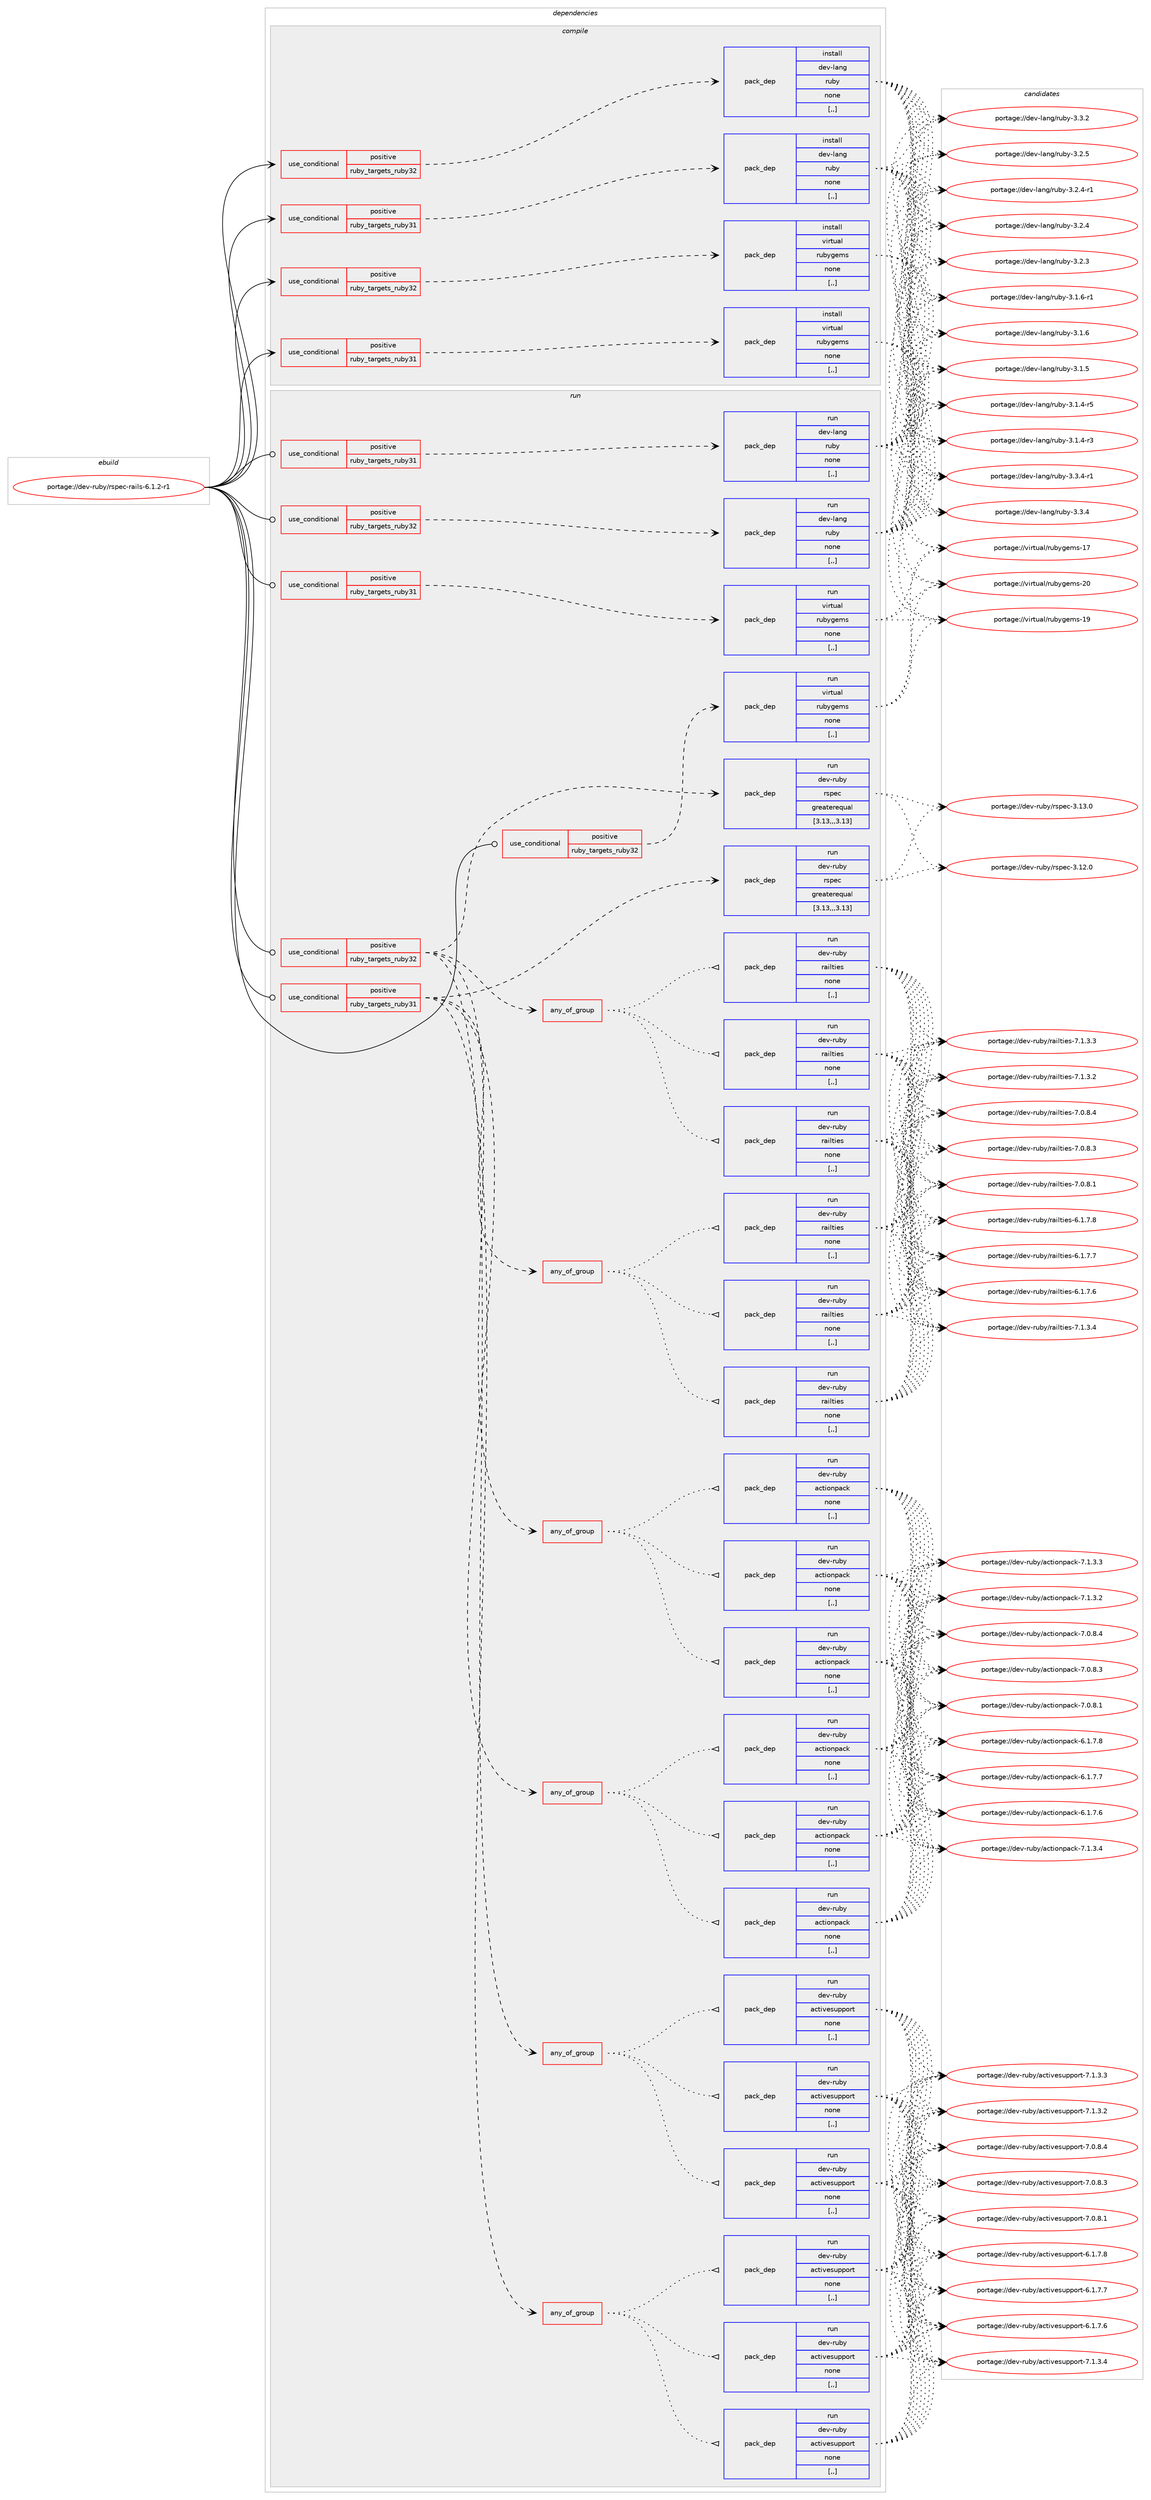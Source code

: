 digraph prolog {

# *************
# Graph options
# *************

newrank=true;
concentrate=true;
compound=true;
graph [rankdir=LR,fontname=Helvetica,fontsize=10,ranksep=1.5];#, ranksep=2.5, nodesep=0.2];
edge  [arrowhead=vee];
node  [fontname=Helvetica,fontsize=10];

# **********
# The ebuild
# **********

subgraph cluster_leftcol {
color=gray;
label=<<i>ebuild</i>>;
id [label="portage://dev-ruby/rspec-rails-6.1.2-r1", color=red, width=4, href="../dev-ruby/rspec-rails-6.1.2-r1.svg"];
}

# ****************
# The dependencies
# ****************

subgraph cluster_midcol {
color=gray;
label=<<i>dependencies</i>>;
subgraph cluster_compile {
fillcolor="#eeeeee";
style=filled;
label=<<i>compile</i>>;
subgraph cond55129 {
dependency200044 [label=<<TABLE BORDER="0" CELLBORDER="1" CELLSPACING="0" CELLPADDING="4"><TR><TD ROWSPAN="3" CELLPADDING="10">use_conditional</TD></TR><TR><TD>positive</TD></TR><TR><TD>ruby_targets_ruby31</TD></TR></TABLE>>, shape=none, color=red];
subgraph pack143545 {
dependency200045 [label=<<TABLE BORDER="0" CELLBORDER="1" CELLSPACING="0" CELLPADDING="4" WIDTH="220"><TR><TD ROWSPAN="6" CELLPADDING="30">pack_dep</TD></TR><TR><TD WIDTH="110">install</TD></TR><TR><TD>dev-lang</TD></TR><TR><TD>ruby</TD></TR><TR><TD>none</TD></TR><TR><TD>[,,]</TD></TR></TABLE>>, shape=none, color=blue];
}
dependency200044:e -> dependency200045:w [weight=20,style="dashed",arrowhead="vee"];
}
id:e -> dependency200044:w [weight=20,style="solid",arrowhead="vee"];
subgraph cond55130 {
dependency200046 [label=<<TABLE BORDER="0" CELLBORDER="1" CELLSPACING="0" CELLPADDING="4"><TR><TD ROWSPAN="3" CELLPADDING="10">use_conditional</TD></TR><TR><TD>positive</TD></TR><TR><TD>ruby_targets_ruby31</TD></TR></TABLE>>, shape=none, color=red];
subgraph pack143546 {
dependency200047 [label=<<TABLE BORDER="0" CELLBORDER="1" CELLSPACING="0" CELLPADDING="4" WIDTH="220"><TR><TD ROWSPAN="6" CELLPADDING="30">pack_dep</TD></TR><TR><TD WIDTH="110">install</TD></TR><TR><TD>virtual</TD></TR><TR><TD>rubygems</TD></TR><TR><TD>none</TD></TR><TR><TD>[,,]</TD></TR></TABLE>>, shape=none, color=blue];
}
dependency200046:e -> dependency200047:w [weight=20,style="dashed",arrowhead="vee"];
}
id:e -> dependency200046:w [weight=20,style="solid",arrowhead="vee"];
subgraph cond55131 {
dependency200048 [label=<<TABLE BORDER="0" CELLBORDER="1" CELLSPACING="0" CELLPADDING="4"><TR><TD ROWSPAN="3" CELLPADDING="10">use_conditional</TD></TR><TR><TD>positive</TD></TR><TR><TD>ruby_targets_ruby32</TD></TR></TABLE>>, shape=none, color=red];
subgraph pack143547 {
dependency200049 [label=<<TABLE BORDER="0" CELLBORDER="1" CELLSPACING="0" CELLPADDING="4" WIDTH="220"><TR><TD ROWSPAN="6" CELLPADDING="30">pack_dep</TD></TR><TR><TD WIDTH="110">install</TD></TR><TR><TD>dev-lang</TD></TR><TR><TD>ruby</TD></TR><TR><TD>none</TD></TR><TR><TD>[,,]</TD></TR></TABLE>>, shape=none, color=blue];
}
dependency200048:e -> dependency200049:w [weight=20,style="dashed",arrowhead="vee"];
}
id:e -> dependency200048:w [weight=20,style="solid",arrowhead="vee"];
subgraph cond55132 {
dependency200050 [label=<<TABLE BORDER="0" CELLBORDER="1" CELLSPACING="0" CELLPADDING="4"><TR><TD ROWSPAN="3" CELLPADDING="10">use_conditional</TD></TR><TR><TD>positive</TD></TR><TR><TD>ruby_targets_ruby32</TD></TR></TABLE>>, shape=none, color=red];
subgraph pack143548 {
dependency200051 [label=<<TABLE BORDER="0" CELLBORDER="1" CELLSPACING="0" CELLPADDING="4" WIDTH="220"><TR><TD ROWSPAN="6" CELLPADDING="30">pack_dep</TD></TR><TR><TD WIDTH="110">install</TD></TR><TR><TD>virtual</TD></TR><TR><TD>rubygems</TD></TR><TR><TD>none</TD></TR><TR><TD>[,,]</TD></TR></TABLE>>, shape=none, color=blue];
}
dependency200050:e -> dependency200051:w [weight=20,style="dashed",arrowhead="vee"];
}
id:e -> dependency200050:w [weight=20,style="solid",arrowhead="vee"];
}
subgraph cluster_compileandrun {
fillcolor="#eeeeee";
style=filled;
label=<<i>compile and run</i>>;
}
subgraph cluster_run {
fillcolor="#eeeeee";
style=filled;
label=<<i>run</i>>;
subgraph cond55133 {
dependency200052 [label=<<TABLE BORDER="0" CELLBORDER="1" CELLSPACING="0" CELLPADDING="4"><TR><TD ROWSPAN="3" CELLPADDING="10">use_conditional</TD></TR><TR><TD>positive</TD></TR><TR><TD>ruby_targets_ruby31</TD></TR></TABLE>>, shape=none, color=red];
subgraph any1220 {
dependency200053 [label=<<TABLE BORDER="0" CELLBORDER="1" CELLSPACING="0" CELLPADDING="4"><TR><TD CELLPADDING="10">any_of_group</TD></TR></TABLE>>, shape=none, color=red];subgraph pack143549 {
dependency200054 [label=<<TABLE BORDER="0" CELLBORDER="1" CELLSPACING="0" CELLPADDING="4" WIDTH="220"><TR><TD ROWSPAN="6" CELLPADDING="30">pack_dep</TD></TR><TR><TD WIDTH="110">run</TD></TR><TR><TD>dev-ruby</TD></TR><TR><TD>activesupport</TD></TR><TR><TD>none</TD></TR><TR><TD>[,,]</TD></TR></TABLE>>, shape=none, color=blue];
}
dependency200053:e -> dependency200054:w [weight=20,style="dotted",arrowhead="oinv"];
subgraph pack143550 {
dependency200055 [label=<<TABLE BORDER="0" CELLBORDER="1" CELLSPACING="0" CELLPADDING="4" WIDTH="220"><TR><TD ROWSPAN="6" CELLPADDING="30">pack_dep</TD></TR><TR><TD WIDTH="110">run</TD></TR><TR><TD>dev-ruby</TD></TR><TR><TD>activesupport</TD></TR><TR><TD>none</TD></TR><TR><TD>[,,]</TD></TR></TABLE>>, shape=none, color=blue];
}
dependency200053:e -> dependency200055:w [weight=20,style="dotted",arrowhead="oinv"];
subgraph pack143551 {
dependency200056 [label=<<TABLE BORDER="0" CELLBORDER="1" CELLSPACING="0" CELLPADDING="4" WIDTH="220"><TR><TD ROWSPAN="6" CELLPADDING="30">pack_dep</TD></TR><TR><TD WIDTH="110">run</TD></TR><TR><TD>dev-ruby</TD></TR><TR><TD>activesupport</TD></TR><TR><TD>none</TD></TR><TR><TD>[,,]</TD></TR></TABLE>>, shape=none, color=blue];
}
dependency200053:e -> dependency200056:w [weight=20,style="dotted",arrowhead="oinv"];
}
dependency200052:e -> dependency200053:w [weight=20,style="dashed",arrowhead="vee"];
subgraph any1221 {
dependency200057 [label=<<TABLE BORDER="0" CELLBORDER="1" CELLSPACING="0" CELLPADDING="4"><TR><TD CELLPADDING="10">any_of_group</TD></TR></TABLE>>, shape=none, color=red];subgraph pack143552 {
dependency200058 [label=<<TABLE BORDER="0" CELLBORDER="1" CELLSPACING="0" CELLPADDING="4" WIDTH="220"><TR><TD ROWSPAN="6" CELLPADDING="30">pack_dep</TD></TR><TR><TD WIDTH="110">run</TD></TR><TR><TD>dev-ruby</TD></TR><TR><TD>actionpack</TD></TR><TR><TD>none</TD></TR><TR><TD>[,,]</TD></TR></TABLE>>, shape=none, color=blue];
}
dependency200057:e -> dependency200058:w [weight=20,style="dotted",arrowhead="oinv"];
subgraph pack143553 {
dependency200059 [label=<<TABLE BORDER="0" CELLBORDER="1" CELLSPACING="0" CELLPADDING="4" WIDTH="220"><TR><TD ROWSPAN="6" CELLPADDING="30">pack_dep</TD></TR><TR><TD WIDTH="110">run</TD></TR><TR><TD>dev-ruby</TD></TR><TR><TD>actionpack</TD></TR><TR><TD>none</TD></TR><TR><TD>[,,]</TD></TR></TABLE>>, shape=none, color=blue];
}
dependency200057:e -> dependency200059:w [weight=20,style="dotted",arrowhead="oinv"];
subgraph pack143554 {
dependency200060 [label=<<TABLE BORDER="0" CELLBORDER="1" CELLSPACING="0" CELLPADDING="4" WIDTH="220"><TR><TD ROWSPAN="6" CELLPADDING="30">pack_dep</TD></TR><TR><TD WIDTH="110">run</TD></TR><TR><TD>dev-ruby</TD></TR><TR><TD>actionpack</TD></TR><TR><TD>none</TD></TR><TR><TD>[,,]</TD></TR></TABLE>>, shape=none, color=blue];
}
dependency200057:e -> dependency200060:w [weight=20,style="dotted",arrowhead="oinv"];
}
dependency200052:e -> dependency200057:w [weight=20,style="dashed",arrowhead="vee"];
subgraph any1222 {
dependency200061 [label=<<TABLE BORDER="0" CELLBORDER="1" CELLSPACING="0" CELLPADDING="4"><TR><TD CELLPADDING="10">any_of_group</TD></TR></TABLE>>, shape=none, color=red];subgraph pack143555 {
dependency200062 [label=<<TABLE BORDER="0" CELLBORDER="1" CELLSPACING="0" CELLPADDING="4" WIDTH="220"><TR><TD ROWSPAN="6" CELLPADDING="30">pack_dep</TD></TR><TR><TD WIDTH="110">run</TD></TR><TR><TD>dev-ruby</TD></TR><TR><TD>railties</TD></TR><TR><TD>none</TD></TR><TR><TD>[,,]</TD></TR></TABLE>>, shape=none, color=blue];
}
dependency200061:e -> dependency200062:w [weight=20,style="dotted",arrowhead="oinv"];
subgraph pack143556 {
dependency200063 [label=<<TABLE BORDER="0" CELLBORDER="1" CELLSPACING="0" CELLPADDING="4" WIDTH="220"><TR><TD ROWSPAN="6" CELLPADDING="30">pack_dep</TD></TR><TR><TD WIDTH="110">run</TD></TR><TR><TD>dev-ruby</TD></TR><TR><TD>railties</TD></TR><TR><TD>none</TD></TR><TR><TD>[,,]</TD></TR></TABLE>>, shape=none, color=blue];
}
dependency200061:e -> dependency200063:w [weight=20,style="dotted",arrowhead="oinv"];
subgraph pack143557 {
dependency200064 [label=<<TABLE BORDER="0" CELLBORDER="1" CELLSPACING="0" CELLPADDING="4" WIDTH="220"><TR><TD ROWSPAN="6" CELLPADDING="30">pack_dep</TD></TR><TR><TD WIDTH="110">run</TD></TR><TR><TD>dev-ruby</TD></TR><TR><TD>railties</TD></TR><TR><TD>none</TD></TR><TR><TD>[,,]</TD></TR></TABLE>>, shape=none, color=blue];
}
dependency200061:e -> dependency200064:w [weight=20,style="dotted",arrowhead="oinv"];
}
dependency200052:e -> dependency200061:w [weight=20,style="dashed",arrowhead="vee"];
subgraph pack143558 {
dependency200065 [label=<<TABLE BORDER="0" CELLBORDER="1" CELLSPACING="0" CELLPADDING="4" WIDTH="220"><TR><TD ROWSPAN="6" CELLPADDING="30">pack_dep</TD></TR><TR><TD WIDTH="110">run</TD></TR><TR><TD>dev-ruby</TD></TR><TR><TD>rspec</TD></TR><TR><TD>greaterequal</TD></TR><TR><TD>[3.13,,,3.13]</TD></TR></TABLE>>, shape=none, color=blue];
}
dependency200052:e -> dependency200065:w [weight=20,style="dashed",arrowhead="vee"];
}
id:e -> dependency200052:w [weight=20,style="solid",arrowhead="odot"];
subgraph cond55134 {
dependency200066 [label=<<TABLE BORDER="0" CELLBORDER="1" CELLSPACING="0" CELLPADDING="4"><TR><TD ROWSPAN="3" CELLPADDING="10">use_conditional</TD></TR><TR><TD>positive</TD></TR><TR><TD>ruby_targets_ruby31</TD></TR></TABLE>>, shape=none, color=red];
subgraph pack143559 {
dependency200067 [label=<<TABLE BORDER="0" CELLBORDER="1" CELLSPACING="0" CELLPADDING="4" WIDTH="220"><TR><TD ROWSPAN="6" CELLPADDING="30">pack_dep</TD></TR><TR><TD WIDTH="110">run</TD></TR><TR><TD>dev-lang</TD></TR><TR><TD>ruby</TD></TR><TR><TD>none</TD></TR><TR><TD>[,,]</TD></TR></TABLE>>, shape=none, color=blue];
}
dependency200066:e -> dependency200067:w [weight=20,style="dashed",arrowhead="vee"];
}
id:e -> dependency200066:w [weight=20,style="solid",arrowhead="odot"];
subgraph cond55135 {
dependency200068 [label=<<TABLE BORDER="0" CELLBORDER="1" CELLSPACING="0" CELLPADDING="4"><TR><TD ROWSPAN="3" CELLPADDING="10">use_conditional</TD></TR><TR><TD>positive</TD></TR><TR><TD>ruby_targets_ruby31</TD></TR></TABLE>>, shape=none, color=red];
subgraph pack143560 {
dependency200069 [label=<<TABLE BORDER="0" CELLBORDER="1" CELLSPACING="0" CELLPADDING="4" WIDTH="220"><TR><TD ROWSPAN="6" CELLPADDING="30">pack_dep</TD></TR><TR><TD WIDTH="110">run</TD></TR><TR><TD>virtual</TD></TR><TR><TD>rubygems</TD></TR><TR><TD>none</TD></TR><TR><TD>[,,]</TD></TR></TABLE>>, shape=none, color=blue];
}
dependency200068:e -> dependency200069:w [weight=20,style="dashed",arrowhead="vee"];
}
id:e -> dependency200068:w [weight=20,style="solid",arrowhead="odot"];
subgraph cond55136 {
dependency200070 [label=<<TABLE BORDER="0" CELLBORDER="1" CELLSPACING="0" CELLPADDING="4"><TR><TD ROWSPAN="3" CELLPADDING="10">use_conditional</TD></TR><TR><TD>positive</TD></TR><TR><TD>ruby_targets_ruby32</TD></TR></TABLE>>, shape=none, color=red];
subgraph any1223 {
dependency200071 [label=<<TABLE BORDER="0" CELLBORDER="1" CELLSPACING="0" CELLPADDING="4"><TR><TD CELLPADDING="10">any_of_group</TD></TR></TABLE>>, shape=none, color=red];subgraph pack143561 {
dependency200072 [label=<<TABLE BORDER="0" CELLBORDER="1" CELLSPACING="0" CELLPADDING="4" WIDTH="220"><TR><TD ROWSPAN="6" CELLPADDING="30">pack_dep</TD></TR><TR><TD WIDTH="110">run</TD></TR><TR><TD>dev-ruby</TD></TR><TR><TD>activesupport</TD></TR><TR><TD>none</TD></TR><TR><TD>[,,]</TD></TR></TABLE>>, shape=none, color=blue];
}
dependency200071:e -> dependency200072:w [weight=20,style="dotted",arrowhead="oinv"];
subgraph pack143562 {
dependency200073 [label=<<TABLE BORDER="0" CELLBORDER="1" CELLSPACING="0" CELLPADDING="4" WIDTH="220"><TR><TD ROWSPAN="6" CELLPADDING="30">pack_dep</TD></TR><TR><TD WIDTH="110">run</TD></TR><TR><TD>dev-ruby</TD></TR><TR><TD>activesupport</TD></TR><TR><TD>none</TD></TR><TR><TD>[,,]</TD></TR></TABLE>>, shape=none, color=blue];
}
dependency200071:e -> dependency200073:w [weight=20,style="dotted",arrowhead="oinv"];
subgraph pack143563 {
dependency200074 [label=<<TABLE BORDER="0" CELLBORDER="1" CELLSPACING="0" CELLPADDING="4" WIDTH="220"><TR><TD ROWSPAN="6" CELLPADDING="30">pack_dep</TD></TR><TR><TD WIDTH="110">run</TD></TR><TR><TD>dev-ruby</TD></TR><TR><TD>activesupport</TD></TR><TR><TD>none</TD></TR><TR><TD>[,,]</TD></TR></TABLE>>, shape=none, color=blue];
}
dependency200071:e -> dependency200074:w [weight=20,style="dotted",arrowhead="oinv"];
}
dependency200070:e -> dependency200071:w [weight=20,style="dashed",arrowhead="vee"];
subgraph any1224 {
dependency200075 [label=<<TABLE BORDER="0" CELLBORDER="1" CELLSPACING="0" CELLPADDING="4"><TR><TD CELLPADDING="10">any_of_group</TD></TR></TABLE>>, shape=none, color=red];subgraph pack143564 {
dependency200076 [label=<<TABLE BORDER="0" CELLBORDER="1" CELLSPACING="0" CELLPADDING="4" WIDTH="220"><TR><TD ROWSPAN="6" CELLPADDING="30">pack_dep</TD></TR><TR><TD WIDTH="110">run</TD></TR><TR><TD>dev-ruby</TD></TR><TR><TD>actionpack</TD></TR><TR><TD>none</TD></TR><TR><TD>[,,]</TD></TR></TABLE>>, shape=none, color=blue];
}
dependency200075:e -> dependency200076:w [weight=20,style="dotted",arrowhead="oinv"];
subgraph pack143565 {
dependency200077 [label=<<TABLE BORDER="0" CELLBORDER="1" CELLSPACING="0" CELLPADDING="4" WIDTH="220"><TR><TD ROWSPAN="6" CELLPADDING="30">pack_dep</TD></TR><TR><TD WIDTH="110">run</TD></TR><TR><TD>dev-ruby</TD></TR><TR><TD>actionpack</TD></TR><TR><TD>none</TD></TR><TR><TD>[,,]</TD></TR></TABLE>>, shape=none, color=blue];
}
dependency200075:e -> dependency200077:w [weight=20,style="dotted",arrowhead="oinv"];
subgraph pack143566 {
dependency200078 [label=<<TABLE BORDER="0" CELLBORDER="1" CELLSPACING="0" CELLPADDING="4" WIDTH="220"><TR><TD ROWSPAN="6" CELLPADDING="30">pack_dep</TD></TR><TR><TD WIDTH="110">run</TD></TR><TR><TD>dev-ruby</TD></TR><TR><TD>actionpack</TD></TR><TR><TD>none</TD></TR><TR><TD>[,,]</TD></TR></TABLE>>, shape=none, color=blue];
}
dependency200075:e -> dependency200078:w [weight=20,style="dotted",arrowhead="oinv"];
}
dependency200070:e -> dependency200075:w [weight=20,style="dashed",arrowhead="vee"];
subgraph any1225 {
dependency200079 [label=<<TABLE BORDER="0" CELLBORDER="1" CELLSPACING="0" CELLPADDING="4"><TR><TD CELLPADDING="10">any_of_group</TD></TR></TABLE>>, shape=none, color=red];subgraph pack143567 {
dependency200080 [label=<<TABLE BORDER="0" CELLBORDER="1" CELLSPACING="0" CELLPADDING="4" WIDTH="220"><TR><TD ROWSPAN="6" CELLPADDING="30">pack_dep</TD></TR><TR><TD WIDTH="110">run</TD></TR><TR><TD>dev-ruby</TD></TR><TR><TD>railties</TD></TR><TR><TD>none</TD></TR><TR><TD>[,,]</TD></TR></TABLE>>, shape=none, color=blue];
}
dependency200079:e -> dependency200080:w [weight=20,style="dotted",arrowhead="oinv"];
subgraph pack143568 {
dependency200081 [label=<<TABLE BORDER="0" CELLBORDER="1" CELLSPACING="0" CELLPADDING="4" WIDTH="220"><TR><TD ROWSPAN="6" CELLPADDING="30">pack_dep</TD></TR><TR><TD WIDTH="110">run</TD></TR><TR><TD>dev-ruby</TD></TR><TR><TD>railties</TD></TR><TR><TD>none</TD></TR><TR><TD>[,,]</TD></TR></TABLE>>, shape=none, color=blue];
}
dependency200079:e -> dependency200081:w [weight=20,style="dotted",arrowhead="oinv"];
subgraph pack143569 {
dependency200082 [label=<<TABLE BORDER="0" CELLBORDER="1" CELLSPACING="0" CELLPADDING="4" WIDTH="220"><TR><TD ROWSPAN="6" CELLPADDING="30">pack_dep</TD></TR><TR><TD WIDTH="110">run</TD></TR><TR><TD>dev-ruby</TD></TR><TR><TD>railties</TD></TR><TR><TD>none</TD></TR><TR><TD>[,,]</TD></TR></TABLE>>, shape=none, color=blue];
}
dependency200079:e -> dependency200082:w [weight=20,style="dotted",arrowhead="oinv"];
}
dependency200070:e -> dependency200079:w [weight=20,style="dashed",arrowhead="vee"];
subgraph pack143570 {
dependency200083 [label=<<TABLE BORDER="0" CELLBORDER="1" CELLSPACING="0" CELLPADDING="4" WIDTH="220"><TR><TD ROWSPAN="6" CELLPADDING="30">pack_dep</TD></TR><TR><TD WIDTH="110">run</TD></TR><TR><TD>dev-ruby</TD></TR><TR><TD>rspec</TD></TR><TR><TD>greaterequal</TD></TR><TR><TD>[3.13,,,3.13]</TD></TR></TABLE>>, shape=none, color=blue];
}
dependency200070:e -> dependency200083:w [weight=20,style="dashed",arrowhead="vee"];
}
id:e -> dependency200070:w [weight=20,style="solid",arrowhead="odot"];
subgraph cond55137 {
dependency200084 [label=<<TABLE BORDER="0" CELLBORDER="1" CELLSPACING="0" CELLPADDING="4"><TR><TD ROWSPAN="3" CELLPADDING="10">use_conditional</TD></TR><TR><TD>positive</TD></TR><TR><TD>ruby_targets_ruby32</TD></TR></TABLE>>, shape=none, color=red];
subgraph pack143571 {
dependency200085 [label=<<TABLE BORDER="0" CELLBORDER="1" CELLSPACING="0" CELLPADDING="4" WIDTH="220"><TR><TD ROWSPAN="6" CELLPADDING="30">pack_dep</TD></TR><TR><TD WIDTH="110">run</TD></TR><TR><TD>dev-lang</TD></TR><TR><TD>ruby</TD></TR><TR><TD>none</TD></TR><TR><TD>[,,]</TD></TR></TABLE>>, shape=none, color=blue];
}
dependency200084:e -> dependency200085:w [weight=20,style="dashed",arrowhead="vee"];
}
id:e -> dependency200084:w [weight=20,style="solid",arrowhead="odot"];
subgraph cond55138 {
dependency200086 [label=<<TABLE BORDER="0" CELLBORDER="1" CELLSPACING="0" CELLPADDING="4"><TR><TD ROWSPAN="3" CELLPADDING="10">use_conditional</TD></TR><TR><TD>positive</TD></TR><TR><TD>ruby_targets_ruby32</TD></TR></TABLE>>, shape=none, color=red];
subgraph pack143572 {
dependency200087 [label=<<TABLE BORDER="0" CELLBORDER="1" CELLSPACING="0" CELLPADDING="4" WIDTH="220"><TR><TD ROWSPAN="6" CELLPADDING="30">pack_dep</TD></TR><TR><TD WIDTH="110">run</TD></TR><TR><TD>virtual</TD></TR><TR><TD>rubygems</TD></TR><TR><TD>none</TD></TR><TR><TD>[,,]</TD></TR></TABLE>>, shape=none, color=blue];
}
dependency200086:e -> dependency200087:w [weight=20,style="dashed",arrowhead="vee"];
}
id:e -> dependency200086:w [weight=20,style="solid",arrowhead="odot"];
}
}

# **************
# The candidates
# **************

subgraph cluster_choices {
rank=same;
color=gray;
label=<<i>candidates</i>>;

subgraph choice143545 {
color=black;
nodesep=1;
choice100101118451089711010347114117981214551465146524511449 [label="portage://dev-lang/ruby-3.3.4-r1", color=red, width=4,href="../dev-lang/ruby-3.3.4-r1.svg"];
choice10010111845108971101034711411798121455146514652 [label="portage://dev-lang/ruby-3.3.4", color=red, width=4,href="../dev-lang/ruby-3.3.4.svg"];
choice10010111845108971101034711411798121455146514650 [label="portage://dev-lang/ruby-3.3.2", color=red, width=4,href="../dev-lang/ruby-3.3.2.svg"];
choice10010111845108971101034711411798121455146504653 [label="portage://dev-lang/ruby-3.2.5", color=red, width=4,href="../dev-lang/ruby-3.2.5.svg"];
choice100101118451089711010347114117981214551465046524511449 [label="portage://dev-lang/ruby-3.2.4-r1", color=red, width=4,href="../dev-lang/ruby-3.2.4-r1.svg"];
choice10010111845108971101034711411798121455146504652 [label="portage://dev-lang/ruby-3.2.4", color=red, width=4,href="../dev-lang/ruby-3.2.4.svg"];
choice10010111845108971101034711411798121455146504651 [label="portage://dev-lang/ruby-3.2.3", color=red, width=4,href="../dev-lang/ruby-3.2.3.svg"];
choice100101118451089711010347114117981214551464946544511449 [label="portage://dev-lang/ruby-3.1.6-r1", color=red, width=4,href="../dev-lang/ruby-3.1.6-r1.svg"];
choice10010111845108971101034711411798121455146494654 [label="portage://dev-lang/ruby-3.1.6", color=red, width=4,href="../dev-lang/ruby-3.1.6.svg"];
choice10010111845108971101034711411798121455146494653 [label="portage://dev-lang/ruby-3.1.5", color=red, width=4,href="../dev-lang/ruby-3.1.5.svg"];
choice100101118451089711010347114117981214551464946524511453 [label="portage://dev-lang/ruby-3.1.4-r5", color=red, width=4,href="../dev-lang/ruby-3.1.4-r5.svg"];
choice100101118451089711010347114117981214551464946524511451 [label="portage://dev-lang/ruby-3.1.4-r3", color=red, width=4,href="../dev-lang/ruby-3.1.4-r3.svg"];
dependency200045:e -> choice100101118451089711010347114117981214551465146524511449:w [style=dotted,weight="100"];
dependency200045:e -> choice10010111845108971101034711411798121455146514652:w [style=dotted,weight="100"];
dependency200045:e -> choice10010111845108971101034711411798121455146514650:w [style=dotted,weight="100"];
dependency200045:e -> choice10010111845108971101034711411798121455146504653:w [style=dotted,weight="100"];
dependency200045:e -> choice100101118451089711010347114117981214551465046524511449:w [style=dotted,weight="100"];
dependency200045:e -> choice10010111845108971101034711411798121455146504652:w [style=dotted,weight="100"];
dependency200045:e -> choice10010111845108971101034711411798121455146504651:w [style=dotted,weight="100"];
dependency200045:e -> choice100101118451089711010347114117981214551464946544511449:w [style=dotted,weight="100"];
dependency200045:e -> choice10010111845108971101034711411798121455146494654:w [style=dotted,weight="100"];
dependency200045:e -> choice10010111845108971101034711411798121455146494653:w [style=dotted,weight="100"];
dependency200045:e -> choice100101118451089711010347114117981214551464946524511453:w [style=dotted,weight="100"];
dependency200045:e -> choice100101118451089711010347114117981214551464946524511451:w [style=dotted,weight="100"];
}
subgraph choice143546 {
color=black;
nodesep=1;
choice118105114116117971084711411798121103101109115455048 [label="portage://virtual/rubygems-20", color=red, width=4,href="../virtual/rubygems-20.svg"];
choice118105114116117971084711411798121103101109115454957 [label="portage://virtual/rubygems-19", color=red, width=4,href="../virtual/rubygems-19.svg"];
choice118105114116117971084711411798121103101109115454955 [label="portage://virtual/rubygems-17", color=red, width=4,href="../virtual/rubygems-17.svg"];
dependency200047:e -> choice118105114116117971084711411798121103101109115455048:w [style=dotted,weight="100"];
dependency200047:e -> choice118105114116117971084711411798121103101109115454957:w [style=dotted,weight="100"];
dependency200047:e -> choice118105114116117971084711411798121103101109115454955:w [style=dotted,weight="100"];
}
subgraph choice143547 {
color=black;
nodesep=1;
choice100101118451089711010347114117981214551465146524511449 [label="portage://dev-lang/ruby-3.3.4-r1", color=red, width=4,href="../dev-lang/ruby-3.3.4-r1.svg"];
choice10010111845108971101034711411798121455146514652 [label="portage://dev-lang/ruby-3.3.4", color=red, width=4,href="../dev-lang/ruby-3.3.4.svg"];
choice10010111845108971101034711411798121455146514650 [label="portage://dev-lang/ruby-3.3.2", color=red, width=4,href="../dev-lang/ruby-3.3.2.svg"];
choice10010111845108971101034711411798121455146504653 [label="portage://dev-lang/ruby-3.2.5", color=red, width=4,href="../dev-lang/ruby-3.2.5.svg"];
choice100101118451089711010347114117981214551465046524511449 [label="portage://dev-lang/ruby-3.2.4-r1", color=red, width=4,href="../dev-lang/ruby-3.2.4-r1.svg"];
choice10010111845108971101034711411798121455146504652 [label="portage://dev-lang/ruby-3.2.4", color=red, width=4,href="../dev-lang/ruby-3.2.4.svg"];
choice10010111845108971101034711411798121455146504651 [label="portage://dev-lang/ruby-3.2.3", color=red, width=4,href="../dev-lang/ruby-3.2.3.svg"];
choice100101118451089711010347114117981214551464946544511449 [label="portage://dev-lang/ruby-3.1.6-r1", color=red, width=4,href="../dev-lang/ruby-3.1.6-r1.svg"];
choice10010111845108971101034711411798121455146494654 [label="portage://dev-lang/ruby-3.1.6", color=red, width=4,href="../dev-lang/ruby-3.1.6.svg"];
choice10010111845108971101034711411798121455146494653 [label="portage://dev-lang/ruby-3.1.5", color=red, width=4,href="../dev-lang/ruby-3.1.5.svg"];
choice100101118451089711010347114117981214551464946524511453 [label="portage://dev-lang/ruby-3.1.4-r5", color=red, width=4,href="../dev-lang/ruby-3.1.4-r5.svg"];
choice100101118451089711010347114117981214551464946524511451 [label="portage://dev-lang/ruby-3.1.4-r3", color=red, width=4,href="../dev-lang/ruby-3.1.4-r3.svg"];
dependency200049:e -> choice100101118451089711010347114117981214551465146524511449:w [style=dotted,weight="100"];
dependency200049:e -> choice10010111845108971101034711411798121455146514652:w [style=dotted,weight="100"];
dependency200049:e -> choice10010111845108971101034711411798121455146514650:w [style=dotted,weight="100"];
dependency200049:e -> choice10010111845108971101034711411798121455146504653:w [style=dotted,weight="100"];
dependency200049:e -> choice100101118451089711010347114117981214551465046524511449:w [style=dotted,weight="100"];
dependency200049:e -> choice10010111845108971101034711411798121455146504652:w [style=dotted,weight="100"];
dependency200049:e -> choice10010111845108971101034711411798121455146504651:w [style=dotted,weight="100"];
dependency200049:e -> choice100101118451089711010347114117981214551464946544511449:w [style=dotted,weight="100"];
dependency200049:e -> choice10010111845108971101034711411798121455146494654:w [style=dotted,weight="100"];
dependency200049:e -> choice10010111845108971101034711411798121455146494653:w [style=dotted,weight="100"];
dependency200049:e -> choice100101118451089711010347114117981214551464946524511453:w [style=dotted,weight="100"];
dependency200049:e -> choice100101118451089711010347114117981214551464946524511451:w [style=dotted,weight="100"];
}
subgraph choice143548 {
color=black;
nodesep=1;
choice118105114116117971084711411798121103101109115455048 [label="portage://virtual/rubygems-20", color=red, width=4,href="../virtual/rubygems-20.svg"];
choice118105114116117971084711411798121103101109115454957 [label="portage://virtual/rubygems-19", color=red, width=4,href="../virtual/rubygems-19.svg"];
choice118105114116117971084711411798121103101109115454955 [label="portage://virtual/rubygems-17", color=red, width=4,href="../virtual/rubygems-17.svg"];
dependency200051:e -> choice118105114116117971084711411798121103101109115455048:w [style=dotted,weight="100"];
dependency200051:e -> choice118105114116117971084711411798121103101109115454957:w [style=dotted,weight="100"];
dependency200051:e -> choice118105114116117971084711411798121103101109115454955:w [style=dotted,weight="100"];
}
subgraph choice143549 {
color=black;
nodesep=1;
choice10010111845114117981214797991161051181011151171121121111141164555464946514652 [label="portage://dev-ruby/activesupport-7.1.3.4", color=red, width=4,href="../dev-ruby/activesupport-7.1.3.4.svg"];
choice10010111845114117981214797991161051181011151171121121111141164555464946514651 [label="portage://dev-ruby/activesupport-7.1.3.3", color=red, width=4,href="../dev-ruby/activesupport-7.1.3.3.svg"];
choice10010111845114117981214797991161051181011151171121121111141164555464946514650 [label="portage://dev-ruby/activesupport-7.1.3.2", color=red, width=4,href="../dev-ruby/activesupport-7.1.3.2.svg"];
choice10010111845114117981214797991161051181011151171121121111141164555464846564652 [label="portage://dev-ruby/activesupport-7.0.8.4", color=red, width=4,href="../dev-ruby/activesupport-7.0.8.4.svg"];
choice10010111845114117981214797991161051181011151171121121111141164555464846564651 [label="portage://dev-ruby/activesupport-7.0.8.3", color=red, width=4,href="../dev-ruby/activesupport-7.0.8.3.svg"];
choice10010111845114117981214797991161051181011151171121121111141164555464846564649 [label="portage://dev-ruby/activesupport-7.0.8.1", color=red, width=4,href="../dev-ruby/activesupport-7.0.8.1.svg"];
choice10010111845114117981214797991161051181011151171121121111141164554464946554656 [label="portage://dev-ruby/activesupport-6.1.7.8", color=red, width=4,href="../dev-ruby/activesupport-6.1.7.8.svg"];
choice10010111845114117981214797991161051181011151171121121111141164554464946554655 [label="portage://dev-ruby/activesupport-6.1.7.7", color=red, width=4,href="../dev-ruby/activesupport-6.1.7.7.svg"];
choice10010111845114117981214797991161051181011151171121121111141164554464946554654 [label="portage://dev-ruby/activesupport-6.1.7.6", color=red, width=4,href="../dev-ruby/activesupport-6.1.7.6.svg"];
dependency200054:e -> choice10010111845114117981214797991161051181011151171121121111141164555464946514652:w [style=dotted,weight="100"];
dependency200054:e -> choice10010111845114117981214797991161051181011151171121121111141164555464946514651:w [style=dotted,weight="100"];
dependency200054:e -> choice10010111845114117981214797991161051181011151171121121111141164555464946514650:w [style=dotted,weight="100"];
dependency200054:e -> choice10010111845114117981214797991161051181011151171121121111141164555464846564652:w [style=dotted,weight="100"];
dependency200054:e -> choice10010111845114117981214797991161051181011151171121121111141164555464846564651:w [style=dotted,weight="100"];
dependency200054:e -> choice10010111845114117981214797991161051181011151171121121111141164555464846564649:w [style=dotted,weight="100"];
dependency200054:e -> choice10010111845114117981214797991161051181011151171121121111141164554464946554656:w [style=dotted,weight="100"];
dependency200054:e -> choice10010111845114117981214797991161051181011151171121121111141164554464946554655:w [style=dotted,weight="100"];
dependency200054:e -> choice10010111845114117981214797991161051181011151171121121111141164554464946554654:w [style=dotted,weight="100"];
}
subgraph choice143550 {
color=black;
nodesep=1;
choice10010111845114117981214797991161051181011151171121121111141164555464946514652 [label="portage://dev-ruby/activesupport-7.1.3.4", color=red, width=4,href="../dev-ruby/activesupport-7.1.3.4.svg"];
choice10010111845114117981214797991161051181011151171121121111141164555464946514651 [label="portage://dev-ruby/activesupport-7.1.3.3", color=red, width=4,href="../dev-ruby/activesupport-7.1.3.3.svg"];
choice10010111845114117981214797991161051181011151171121121111141164555464946514650 [label="portage://dev-ruby/activesupport-7.1.3.2", color=red, width=4,href="../dev-ruby/activesupport-7.1.3.2.svg"];
choice10010111845114117981214797991161051181011151171121121111141164555464846564652 [label="portage://dev-ruby/activesupport-7.0.8.4", color=red, width=4,href="../dev-ruby/activesupport-7.0.8.4.svg"];
choice10010111845114117981214797991161051181011151171121121111141164555464846564651 [label="portage://dev-ruby/activesupport-7.0.8.3", color=red, width=4,href="../dev-ruby/activesupport-7.0.8.3.svg"];
choice10010111845114117981214797991161051181011151171121121111141164555464846564649 [label="portage://dev-ruby/activesupport-7.0.8.1", color=red, width=4,href="../dev-ruby/activesupport-7.0.8.1.svg"];
choice10010111845114117981214797991161051181011151171121121111141164554464946554656 [label="portage://dev-ruby/activesupport-6.1.7.8", color=red, width=4,href="../dev-ruby/activesupport-6.1.7.8.svg"];
choice10010111845114117981214797991161051181011151171121121111141164554464946554655 [label="portage://dev-ruby/activesupport-6.1.7.7", color=red, width=4,href="../dev-ruby/activesupport-6.1.7.7.svg"];
choice10010111845114117981214797991161051181011151171121121111141164554464946554654 [label="portage://dev-ruby/activesupport-6.1.7.6", color=red, width=4,href="../dev-ruby/activesupport-6.1.7.6.svg"];
dependency200055:e -> choice10010111845114117981214797991161051181011151171121121111141164555464946514652:w [style=dotted,weight="100"];
dependency200055:e -> choice10010111845114117981214797991161051181011151171121121111141164555464946514651:w [style=dotted,weight="100"];
dependency200055:e -> choice10010111845114117981214797991161051181011151171121121111141164555464946514650:w [style=dotted,weight="100"];
dependency200055:e -> choice10010111845114117981214797991161051181011151171121121111141164555464846564652:w [style=dotted,weight="100"];
dependency200055:e -> choice10010111845114117981214797991161051181011151171121121111141164555464846564651:w [style=dotted,weight="100"];
dependency200055:e -> choice10010111845114117981214797991161051181011151171121121111141164555464846564649:w [style=dotted,weight="100"];
dependency200055:e -> choice10010111845114117981214797991161051181011151171121121111141164554464946554656:w [style=dotted,weight="100"];
dependency200055:e -> choice10010111845114117981214797991161051181011151171121121111141164554464946554655:w [style=dotted,weight="100"];
dependency200055:e -> choice10010111845114117981214797991161051181011151171121121111141164554464946554654:w [style=dotted,weight="100"];
}
subgraph choice143551 {
color=black;
nodesep=1;
choice10010111845114117981214797991161051181011151171121121111141164555464946514652 [label="portage://dev-ruby/activesupport-7.1.3.4", color=red, width=4,href="../dev-ruby/activesupport-7.1.3.4.svg"];
choice10010111845114117981214797991161051181011151171121121111141164555464946514651 [label="portage://dev-ruby/activesupport-7.1.3.3", color=red, width=4,href="../dev-ruby/activesupport-7.1.3.3.svg"];
choice10010111845114117981214797991161051181011151171121121111141164555464946514650 [label="portage://dev-ruby/activesupport-7.1.3.2", color=red, width=4,href="../dev-ruby/activesupport-7.1.3.2.svg"];
choice10010111845114117981214797991161051181011151171121121111141164555464846564652 [label="portage://dev-ruby/activesupport-7.0.8.4", color=red, width=4,href="../dev-ruby/activesupport-7.0.8.4.svg"];
choice10010111845114117981214797991161051181011151171121121111141164555464846564651 [label="portage://dev-ruby/activesupport-7.0.8.3", color=red, width=4,href="../dev-ruby/activesupport-7.0.8.3.svg"];
choice10010111845114117981214797991161051181011151171121121111141164555464846564649 [label="portage://dev-ruby/activesupport-7.0.8.1", color=red, width=4,href="../dev-ruby/activesupport-7.0.8.1.svg"];
choice10010111845114117981214797991161051181011151171121121111141164554464946554656 [label="portage://dev-ruby/activesupport-6.1.7.8", color=red, width=4,href="../dev-ruby/activesupport-6.1.7.8.svg"];
choice10010111845114117981214797991161051181011151171121121111141164554464946554655 [label="portage://dev-ruby/activesupport-6.1.7.7", color=red, width=4,href="../dev-ruby/activesupport-6.1.7.7.svg"];
choice10010111845114117981214797991161051181011151171121121111141164554464946554654 [label="portage://dev-ruby/activesupport-6.1.7.6", color=red, width=4,href="../dev-ruby/activesupport-6.1.7.6.svg"];
dependency200056:e -> choice10010111845114117981214797991161051181011151171121121111141164555464946514652:w [style=dotted,weight="100"];
dependency200056:e -> choice10010111845114117981214797991161051181011151171121121111141164555464946514651:w [style=dotted,weight="100"];
dependency200056:e -> choice10010111845114117981214797991161051181011151171121121111141164555464946514650:w [style=dotted,weight="100"];
dependency200056:e -> choice10010111845114117981214797991161051181011151171121121111141164555464846564652:w [style=dotted,weight="100"];
dependency200056:e -> choice10010111845114117981214797991161051181011151171121121111141164555464846564651:w [style=dotted,weight="100"];
dependency200056:e -> choice10010111845114117981214797991161051181011151171121121111141164555464846564649:w [style=dotted,weight="100"];
dependency200056:e -> choice10010111845114117981214797991161051181011151171121121111141164554464946554656:w [style=dotted,weight="100"];
dependency200056:e -> choice10010111845114117981214797991161051181011151171121121111141164554464946554655:w [style=dotted,weight="100"];
dependency200056:e -> choice10010111845114117981214797991161051181011151171121121111141164554464946554654:w [style=dotted,weight="100"];
}
subgraph choice143552 {
color=black;
nodesep=1;
choice100101118451141179812147979911610511111011297991074555464946514652 [label="portage://dev-ruby/actionpack-7.1.3.4", color=red, width=4,href="../dev-ruby/actionpack-7.1.3.4.svg"];
choice100101118451141179812147979911610511111011297991074555464946514651 [label="portage://dev-ruby/actionpack-7.1.3.3", color=red, width=4,href="../dev-ruby/actionpack-7.1.3.3.svg"];
choice100101118451141179812147979911610511111011297991074555464946514650 [label="portage://dev-ruby/actionpack-7.1.3.2", color=red, width=4,href="../dev-ruby/actionpack-7.1.3.2.svg"];
choice100101118451141179812147979911610511111011297991074555464846564652 [label="portage://dev-ruby/actionpack-7.0.8.4", color=red, width=4,href="../dev-ruby/actionpack-7.0.8.4.svg"];
choice100101118451141179812147979911610511111011297991074555464846564651 [label="portage://dev-ruby/actionpack-7.0.8.3", color=red, width=4,href="../dev-ruby/actionpack-7.0.8.3.svg"];
choice100101118451141179812147979911610511111011297991074555464846564649 [label="portage://dev-ruby/actionpack-7.0.8.1", color=red, width=4,href="../dev-ruby/actionpack-7.0.8.1.svg"];
choice100101118451141179812147979911610511111011297991074554464946554656 [label="portage://dev-ruby/actionpack-6.1.7.8", color=red, width=4,href="../dev-ruby/actionpack-6.1.7.8.svg"];
choice100101118451141179812147979911610511111011297991074554464946554655 [label="portage://dev-ruby/actionpack-6.1.7.7", color=red, width=4,href="../dev-ruby/actionpack-6.1.7.7.svg"];
choice100101118451141179812147979911610511111011297991074554464946554654 [label="portage://dev-ruby/actionpack-6.1.7.6", color=red, width=4,href="../dev-ruby/actionpack-6.1.7.6.svg"];
dependency200058:e -> choice100101118451141179812147979911610511111011297991074555464946514652:w [style=dotted,weight="100"];
dependency200058:e -> choice100101118451141179812147979911610511111011297991074555464946514651:w [style=dotted,weight="100"];
dependency200058:e -> choice100101118451141179812147979911610511111011297991074555464946514650:w [style=dotted,weight="100"];
dependency200058:e -> choice100101118451141179812147979911610511111011297991074555464846564652:w [style=dotted,weight="100"];
dependency200058:e -> choice100101118451141179812147979911610511111011297991074555464846564651:w [style=dotted,weight="100"];
dependency200058:e -> choice100101118451141179812147979911610511111011297991074555464846564649:w [style=dotted,weight="100"];
dependency200058:e -> choice100101118451141179812147979911610511111011297991074554464946554656:w [style=dotted,weight="100"];
dependency200058:e -> choice100101118451141179812147979911610511111011297991074554464946554655:w [style=dotted,weight="100"];
dependency200058:e -> choice100101118451141179812147979911610511111011297991074554464946554654:w [style=dotted,weight="100"];
}
subgraph choice143553 {
color=black;
nodesep=1;
choice100101118451141179812147979911610511111011297991074555464946514652 [label="portage://dev-ruby/actionpack-7.1.3.4", color=red, width=4,href="../dev-ruby/actionpack-7.1.3.4.svg"];
choice100101118451141179812147979911610511111011297991074555464946514651 [label="portage://dev-ruby/actionpack-7.1.3.3", color=red, width=4,href="../dev-ruby/actionpack-7.1.3.3.svg"];
choice100101118451141179812147979911610511111011297991074555464946514650 [label="portage://dev-ruby/actionpack-7.1.3.2", color=red, width=4,href="../dev-ruby/actionpack-7.1.3.2.svg"];
choice100101118451141179812147979911610511111011297991074555464846564652 [label="portage://dev-ruby/actionpack-7.0.8.4", color=red, width=4,href="../dev-ruby/actionpack-7.0.8.4.svg"];
choice100101118451141179812147979911610511111011297991074555464846564651 [label="portage://dev-ruby/actionpack-7.0.8.3", color=red, width=4,href="../dev-ruby/actionpack-7.0.8.3.svg"];
choice100101118451141179812147979911610511111011297991074555464846564649 [label="portage://dev-ruby/actionpack-7.0.8.1", color=red, width=4,href="../dev-ruby/actionpack-7.0.8.1.svg"];
choice100101118451141179812147979911610511111011297991074554464946554656 [label="portage://dev-ruby/actionpack-6.1.7.8", color=red, width=4,href="../dev-ruby/actionpack-6.1.7.8.svg"];
choice100101118451141179812147979911610511111011297991074554464946554655 [label="portage://dev-ruby/actionpack-6.1.7.7", color=red, width=4,href="../dev-ruby/actionpack-6.1.7.7.svg"];
choice100101118451141179812147979911610511111011297991074554464946554654 [label="portage://dev-ruby/actionpack-6.1.7.6", color=red, width=4,href="../dev-ruby/actionpack-6.1.7.6.svg"];
dependency200059:e -> choice100101118451141179812147979911610511111011297991074555464946514652:w [style=dotted,weight="100"];
dependency200059:e -> choice100101118451141179812147979911610511111011297991074555464946514651:w [style=dotted,weight="100"];
dependency200059:e -> choice100101118451141179812147979911610511111011297991074555464946514650:w [style=dotted,weight="100"];
dependency200059:e -> choice100101118451141179812147979911610511111011297991074555464846564652:w [style=dotted,weight="100"];
dependency200059:e -> choice100101118451141179812147979911610511111011297991074555464846564651:w [style=dotted,weight="100"];
dependency200059:e -> choice100101118451141179812147979911610511111011297991074555464846564649:w [style=dotted,weight="100"];
dependency200059:e -> choice100101118451141179812147979911610511111011297991074554464946554656:w [style=dotted,weight="100"];
dependency200059:e -> choice100101118451141179812147979911610511111011297991074554464946554655:w [style=dotted,weight="100"];
dependency200059:e -> choice100101118451141179812147979911610511111011297991074554464946554654:w [style=dotted,weight="100"];
}
subgraph choice143554 {
color=black;
nodesep=1;
choice100101118451141179812147979911610511111011297991074555464946514652 [label="portage://dev-ruby/actionpack-7.1.3.4", color=red, width=4,href="../dev-ruby/actionpack-7.1.3.4.svg"];
choice100101118451141179812147979911610511111011297991074555464946514651 [label="portage://dev-ruby/actionpack-7.1.3.3", color=red, width=4,href="../dev-ruby/actionpack-7.1.3.3.svg"];
choice100101118451141179812147979911610511111011297991074555464946514650 [label="portage://dev-ruby/actionpack-7.1.3.2", color=red, width=4,href="../dev-ruby/actionpack-7.1.3.2.svg"];
choice100101118451141179812147979911610511111011297991074555464846564652 [label="portage://dev-ruby/actionpack-7.0.8.4", color=red, width=4,href="../dev-ruby/actionpack-7.0.8.4.svg"];
choice100101118451141179812147979911610511111011297991074555464846564651 [label="portage://dev-ruby/actionpack-7.0.8.3", color=red, width=4,href="../dev-ruby/actionpack-7.0.8.3.svg"];
choice100101118451141179812147979911610511111011297991074555464846564649 [label="portage://dev-ruby/actionpack-7.0.8.1", color=red, width=4,href="../dev-ruby/actionpack-7.0.8.1.svg"];
choice100101118451141179812147979911610511111011297991074554464946554656 [label="portage://dev-ruby/actionpack-6.1.7.8", color=red, width=4,href="../dev-ruby/actionpack-6.1.7.8.svg"];
choice100101118451141179812147979911610511111011297991074554464946554655 [label="portage://dev-ruby/actionpack-6.1.7.7", color=red, width=4,href="../dev-ruby/actionpack-6.1.7.7.svg"];
choice100101118451141179812147979911610511111011297991074554464946554654 [label="portage://dev-ruby/actionpack-6.1.7.6", color=red, width=4,href="../dev-ruby/actionpack-6.1.7.6.svg"];
dependency200060:e -> choice100101118451141179812147979911610511111011297991074555464946514652:w [style=dotted,weight="100"];
dependency200060:e -> choice100101118451141179812147979911610511111011297991074555464946514651:w [style=dotted,weight="100"];
dependency200060:e -> choice100101118451141179812147979911610511111011297991074555464946514650:w [style=dotted,weight="100"];
dependency200060:e -> choice100101118451141179812147979911610511111011297991074555464846564652:w [style=dotted,weight="100"];
dependency200060:e -> choice100101118451141179812147979911610511111011297991074555464846564651:w [style=dotted,weight="100"];
dependency200060:e -> choice100101118451141179812147979911610511111011297991074555464846564649:w [style=dotted,weight="100"];
dependency200060:e -> choice100101118451141179812147979911610511111011297991074554464946554656:w [style=dotted,weight="100"];
dependency200060:e -> choice100101118451141179812147979911610511111011297991074554464946554655:w [style=dotted,weight="100"];
dependency200060:e -> choice100101118451141179812147979911610511111011297991074554464946554654:w [style=dotted,weight="100"];
}
subgraph choice143555 {
color=black;
nodesep=1;
choice100101118451141179812147114971051081161051011154555464946514652 [label="portage://dev-ruby/railties-7.1.3.4", color=red, width=4,href="../dev-ruby/railties-7.1.3.4.svg"];
choice100101118451141179812147114971051081161051011154555464946514651 [label="portage://dev-ruby/railties-7.1.3.3", color=red, width=4,href="../dev-ruby/railties-7.1.3.3.svg"];
choice100101118451141179812147114971051081161051011154555464946514650 [label="portage://dev-ruby/railties-7.1.3.2", color=red, width=4,href="../dev-ruby/railties-7.1.3.2.svg"];
choice100101118451141179812147114971051081161051011154555464846564652 [label="portage://dev-ruby/railties-7.0.8.4", color=red, width=4,href="../dev-ruby/railties-7.0.8.4.svg"];
choice100101118451141179812147114971051081161051011154555464846564651 [label="portage://dev-ruby/railties-7.0.8.3", color=red, width=4,href="../dev-ruby/railties-7.0.8.3.svg"];
choice100101118451141179812147114971051081161051011154555464846564649 [label="portage://dev-ruby/railties-7.0.8.1", color=red, width=4,href="../dev-ruby/railties-7.0.8.1.svg"];
choice100101118451141179812147114971051081161051011154554464946554656 [label="portage://dev-ruby/railties-6.1.7.8", color=red, width=4,href="../dev-ruby/railties-6.1.7.8.svg"];
choice100101118451141179812147114971051081161051011154554464946554655 [label="portage://dev-ruby/railties-6.1.7.7", color=red, width=4,href="../dev-ruby/railties-6.1.7.7.svg"];
choice100101118451141179812147114971051081161051011154554464946554654 [label="portage://dev-ruby/railties-6.1.7.6", color=red, width=4,href="../dev-ruby/railties-6.1.7.6.svg"];
dependency200062:e -> choice100101118451141179812147114971051081161051011154555464946514652:w [style=dotted,weight="100"];
dependency200062:e -> choice100101118451141179812147114971051081161051011154555464946514651:w [style=dotted,weight="100"];
dependency200062:e -> choice100101118451141179812147114971051081161051011154555464946514650:w [style=dotted,weight="100"];
dependency200062:e -> choice100101118451141179812147114971051081161051011154555464846564652:w [style=dotted,weight="100"];
dependency200062:e -> choice100101118451141179812147114971051081161051011154555464846564651:w [style=dotted,weight="100"];
dependency200062:e -> choice100101118451141179812147114971051081161051011154555464846564649:w [style=dotted,weight="100"];
dependency200062:e -> choice100101118451141179812147114971051081161051011154554464946554656:w [style=dotted,weight="100"];
dependency200062:e -> choice100101118451141179812147114971051081161051011154554464946554655:w [style=dotted,weight="100"];
dependency200062:e -> choice100101118451141179812147114971051081161051011154554464946554654:w [style=dotted,weight="100"];
}
subgraph choice143556 {
color=black;
nodesep=1;
choice100101118451141179812147114971051081161051011154555464946514652 [label="portage://dev-ruby/railties-7.1.3.4", color=red, width=4,href="../dev-ruby/railties-7.1.3.4.svg"];
choice100101118451141179812147114971051081161051011154555464946514651 [label="portage://dev-ruby/railties-7.1.3.3", color=red, width=4,href="../dev-ruby/railties-7.1.3.3.svg"];
choice100101118451141179812147114971051081161051011154555464946514650 [label="portage://dev-ruby/railties-7.1.3.2", color=red, width=4,href="../dev-ruby/railties-7.1.3.2.svg"];
choice100101118451141179812147114971051081161051011154555464846564652 [label="portage://dev-ruby/railties-7.0.8.4", color=red, width=4,href="../dev-ruby/railties-7.0.8.4.svg"];
choice100101118451141179812147114971051081161051011154555464846564651 [label="portage://dev-ruby/railties-7.0.8.3", color=red, width=4,href="../dev-ruby/railties-7.0.8.3.svg"];
choice100101118451141179812147114971051081161051011154555464846564649 [label="portage://dev-ruby/railties-7.0.8.1", color=red, width=4,href="../dev-ruby/railties-7.0.8.1.svg"];
choice100101118451141179812147114971051081161051011154554464946554656 [label="portage://dev-ruby/railties-6.1.7.8", color=red, width=4,href="../dev-ruby/railties-6.1.7.8.svg"];
choice100101118451141179812147114971051081161051011154554464946554655 [label="portage://dev-ruby/railties-6.1.7.7", color=red, width=4,href="../dev-ruby/railties-6.1.7.7.svg"];
choice100101118451141179812147114971051081161051011154554464946554654 [label="portage://dev-ruby/railties-6.1.7.6", color=red, width=4,href="../dev-ruby/railties-6.1.7.6.svg"];
dependency200063:e -> choice100101118451141179812147114971051081161051011154555464946514652:w [style=dotted,weight="100"];
dependency200063:e -> choice100101118451141179812147114971051081161051011154555464946514651:w [style=dotted,weight="100"];
dependency200063:e -> choice100101118451141179812147114971051081161051011154555464946514650:w [style=dotted,weight="100"];
dependency200063:e -> choice100101118451141179812147114971051081161051011154555464846564652:w [style=dotted,weight="100"];
dependency200063:e -> choice100101118451141179812147114971051081161051011154555464846564651:w [style=dotted,weight="100"];
dependency200063:e -> choice100101118451141179812147114971051081161051011154555464846564649:w [style=dotted,weight="100"];
dependency200063:e -> choice100101118451141179812147114971051081161051011154554464946554656:w [style=dotted,weight="100"];
dependency200063:e -> choice100101118451141179812147114971051081161051011154554464946554655:w [style=dotted,weight="100"];
dependency200063:e -> choice100101118451141179812147114971051081161051011154554464946554654:w [style=dotted,weight="100"];
}
subgraph choice143557 {
color=black;
nodesep=1;
choice100101118451141179812147114971051081161051011154555464946514652 [label="portage://dev-ruby/railties-7.1.3.4", color=red, width=4,href="../dev-ruby/railties-7.1.3.4.svg"];
choice100101118451141179812147114971051081161051011154555464946514651 [label="portage://dev-ruby/railties-7.1.3.3", color=red, width=4,href="../dev-ruby/railties-7.1.3.3.svg"];
choice100101118451141179812147114971051081161051011154555464946514650 [label="portage://dev-ruby/railties-7.1.3.2", color=red, width=4,href="../dev-ruby/railties-7.1.3.2.svg"];
choice100101118451141179812147114971051081161051011154555464846564652 [label="portage://dev-ruby/railties-7.0.8.4", color=red, width=4,href="../dev-ruby/railties-7.0.8.4.svg"];
choice100101118451141179812147114971051081161051011154555464846564651 [label="portage://dev-ruby/railties-7.0.8.3", color=red, width=4,href="../dev-ruby/railties-7.0.8.3.svg"];
choice100101118451141179812147114971051081161051011154555464846564649 [label="portage://dev-ruby/railties-7.0.8.1", color=red, width=4,href="../dev-ruby/railties-7.0.8.1.svg"];
choice100101118451141179812147114971051081161051011154554464946554656 [label="portage://dev-ruby/railties-6.1.7.8", color=red, width=4,href="../dev-ruby/railties-6.1.7.8.svg"];
choice100101118451141179812147114971051081161051011154554464946554655 [label="portage://dev-ruby/railties-6.1.7.7", color=red, width=4,href="../dev-ruby/railties-6.1.7.7.svg"];
choice100101118451141179812147114971051081161051011154554464946554654 [label="portage://dev-ruby/railties-6.1.7.6", color=red, width=4,href="../dev-ruby/railties-6.1.7.6.svg"];
dependency200064:e -> choice100101118451141179812147114971051081161051011154555464946514652:w [style=dotted,weight="100"];
dependency200064:e -> choice100101118451141179812147114971051081161051011154555464946514651:w [style=dotted,weight="100"];
dependency200064:e -> choice100101118451141179812147114971051081161051011154555464946514650:w [style=dotted,weight="100"];
dependency200064:e -> choice100101118451141179812147114971051081161051011154555464846564652:w [style=dotted,weight="100"];
dependency200064:e -> choice100101118451141179812147114971051081161051011154555464846564651:w [style=dotted,weight="100"];
dependency200064:e -> choice100101118451141179812147114971051081161051011154555464846564649:w [style=dotted,weight="100"];
dependency200064:e -> choice100101118451141179812147114971051081161051011154554464946554656:w [style=dotted,weight="100"];
dependency200064:e -> choice100101118451141179812147114971051081161051011154554464946554655:w [style=dotted,weight="100"];
dependency200064:e -> choice100101118451141179812147114971051081161051011154554464946554654:w [style=dotted,weight="100"];
}
subgraph choice143558 {
color=black;
nodesep=1;
choice1001011184511411798121471141151121019945514649514648 [label="portage://dev-ruby/rspec-3.13.0", color=red, width=4,href="../dev-ruby/rspec-3.13.0.svg"];
choice1001011184511411798121471141151121019945514649504648 [label="portage://dev-ruby/rspec-3.12.0", color=red, width=4,href="../dev-ruby/rspec-3.12.0.svg"];
dependency200065:e -> choice1001011184511411798121471141151121019945514649514648:w [style=dotted,weight="100"];
dependency200065:e -> choice1001011184511411798121471141151121019945514649504648:w [style=dotted,weight="100"];
}
subgraph choice143559 {
color=black;
nodesep=1;
choice100101118451089711010347114117981214551465146524511449 [label="portage://dev-lang/ruby-3.3.4-r1", color=red, width=4,href="../dev-lang/ruby-3.3.4-r1.svg"];
choice10010111845108971101034711411798121455146514652 [label="portage://dev-lang/ruby-3.3.4", color=red, width=4,href="../dev-lang/ruby-3.3.4.svg"];
choice10010111845108971101034711411798121455146514650 [label="portage://dev-lang/ruby-3.3.2", color=red, width=4,href="../dev-lang/ruby-3.3.2.svg"];
choice10010111845108971101034711411798121455146504653 [label="portage://dev-lang/ruby-3.2.5", color=red, width=4,href="../dev-lang/ruby-3.2.5.svg"];
choice100101118451089711010347114117981214551465046524511449 [label="portage://dev-lang/ruby-3.2.4-r1", color=red, width=4,href="../dev-lang/ruby-3.2.4-r1.svg"];
choice10010111845108971101034711411798121455146504652 [label="portage://dev-lang/ruby-3.2.4", color=red, width=4,href="../dev-lang/ruby-3.2.4.svg"];
choice10010111845108971101034711411798121455146504651 [label="portage://dev-lang/ruby-3.2.3", color=red, width=4,href="../dev-lang/ruby-3.2.3.svg"];
choice100101118451089711010347114117981214551464946544511449 [label="portage://dev-lang/ruby-3.1.6-r1", color=red, width=4,href="../dev-lang/ruby-3.1.6-r1.svg"];
choice10010111845108971101034711411798121455146494654 [label="portage://dev-lang/ruby-3.1.6", color=red, width=4,href="../dev-lang/ruby-3.1.6.svg"];
choice10010111845108971101034711411798121455146494653 [label="portage://dev-lang/ruby-3.1.5", color=red, width=4,href="../dev-lang/ruby-3.1.5.svg"];
choice100101118451089711010347114117981214551464946524511453 [label="portage://dev-lang/ruby-3.1.4-r5", color=red, width=4,href="../dev-lang/ruby-3.1.4-r5.svg"];
choice100101118451089711010347114117981214551464946524511451 [label="portage://dev-lang/ruby-3.1.4-r3", color=red, width=4,href="../dev-lang/ruby-3.1.4-r3.svg"];
dependency200067:e -> choice100101118451089711010347114117981214551465146524511449:w [style=dotted,weight="100"];
dependency200067:e -> choice10010111845108971101034711411798121455146514652:w [style=dotted,weight="100"];
dependency200067:e -> choice10010111845108971101034711411798121455146514650:w [style=dotted,weight="100"];
dependency200067:e -> choice10010111845108971101034711411798121455146504653:w [style=dotted,weight="100"];
dependency200067:e -> choice100101118451089711010347114117981214551465046524511449:w [style=dotted,weight="100"];
dependency200067:e -> choice10010111845108971101034711411798121455146504652:w [style=dotted,weight="100"];
dependency200067:e -> choice10010111845108971101034711411798121455146504651:w [style=dotted,weight="100"];
dependency200067:e -> choice100101118451089711010347114117981214551464946544511449:w [style=dotted,weight="100"];
dependency200067:e -> choice10010111845108971101034711411798121455146494654:w [style=dotted,weight="100"];
dependency200067:e -> choice10010111845108971101034711411798121455146494653:w [style=dotted,weight="100"];
dependency200067:e -> choice100101118451089711010347114117981214551464946524511453:w [style=dotted,weight="100"];
dependency200067:e -> choice100101118451089711010347114117981214551464946524511451:w [style=dotted,weight="100"];
}
subgraph choice143560 {
color=black;
nodesep=1;
choice118105114116117971084711411798121103101109115455048 [label="portage://virtual/rubygems-20", color=red, width=4,href="../virtual/rubygems-20.svg"];
choice118105114116117971084711411798121103101109115454957 [label="portage://virtual/rubygems-19", color=red, width=4,href="../virtual/rubygems-19.svg"];
choice118105114116117971084711411798121103101109115454955 [label="portage://virtual/rubygems-17", color=red, width=4,href="../virtual/rubygems-17.svg"];
dependency200069:e -> choice118105114116117971084711411798121103101109115455048:w [style=dotted,weight="100"];
dependency200069:e -> choice118105114116117971084711411798121103101109115454957:w [style=dotted,weight="100"];
dependency200069:e -> choice118105114116117971084711411798121103101109115454955:w [style=dotted,weight="100"];
}
subgraph choice143561 {
color=black;
nodesep=1;
choice10010111845114117981214797991161051181011151171121121111141164555464946514652 [label="portage://dev-ruby/activesupport-7.1.3.4", color=red, width=4,href="../dev-ruby/activesupport-7.1.3.4.svg"];
choice10010111845114117981214797991161051181011151171121121111141164555464946514651 [label="portage://dev-ruby/activesupport-7.1.3.3", color=red, width=4,href="../dev-ruby/activesupport-7.1.3.3.svg"];
choice10010111845114117981214797991161051181011151171121121111141164555464946514650 [label="portage://dev-ruby/activesupport-7.1.3.2", color=red, width=4,href="../dev-ruby/activesupport-7.1.3.2.svg"];
choice10010111845114117981214797991161051181011151171121121111141164555464846564652 [label="portage://dev-ruby/activesupport-7.0.8.4", color=red, width=4,href="../dev-ruby/activesupport-7.0.8.4.svg"];
choice10010111845114117981214797991161051181011151171121121111141164555464846564651 [label="portage://dev-ruby/activesupport-7.0.8.3", color=red, width=4,href="../dev-ruby/activesupport-7.0.8.3.svg"];
choice10010111845114117981214797991161051181011151171121121111141164555464846564649 [label="portage://dev-ruby/activesupport-7.0.8.1", color=red, width=4,href="../dev-ruby/activesupport-7.0.8.1.svg"];
choice10010111845114117981214797991161051181011151171121121111141164554464946554656 [label="portage://dev-ruby/activesupport-6.1.7.8", color=red, width=4,href="../dev-ruby/activesupport-6.1.7.8.svg"];
choice10010111845114117981214797991161051181011151171121121111141164554464946554655 [label="portage://dev-ruby/activesupport-6.1.7.7", color=red, width=4,href="../dev-ruby/activesupport-6.1.7.7.svg"];
choice10010111845114117981214797991161051181011151171121121111141164554464946554654 [label="portage://dev-ruby/activesupport-6.1.7.6", color=red, width=4,href="../dev-ruby/activesupport-6.1.7.6.svg"];
dependency200072:e -> choice10010111845114117981214797991161051181011151171121121111141164555464946514652:w [style=dotted,weight="100"];
dependency200072:e -> choice10010111845114117981214797991161051181011151171121121111141164555464946514651:w [style=dotted,weight="100"];
dependency200072:e -> choice10010111845114117981214797991161051181011151171121121111141164555464946514650:w [style=dotted,weight="100"];
dependency200072:e -> choice10010111845114117981214797991161051181011151171121121111141164555464846564652:w [style=dotted,weight="100"];
dependency200072:e -> choice10010111845114117981214797991161051181011151171121121111141164555464846564651:w [style=dotted,weight="100"];
dependency200072:e -> choice10010111845114117981214797991161051181011151171121121111141164555464846564649:w [style=dotted,weight="100"];
dependency200072:e -> choice10010111845114117981214797991161051181011151171121121111141164554464946554656:w [style=dotted,weight="100"];
dependency200072:e -> choice10010111845114117981214797991161051181011151171121121111141164554464946554655:w [style=dotted,weight="100"];
dependency200072:e -> choice10010111845114117981214797991161051181011151171121121111141164554464946554654:w [style=dotted,weight="100"];
}
subgraph choice143562 {
color=black;
nodesep=1;
choice10010111845114117981214797991161051181011151171121121111141164555464946514652 [label="portage://dev-ruby/activesupport-7.1.3.4", color=red, width=4,href="../dev-ruby/activesupport-7.1.3.4.svg"];
choice10010111845114117981214797991161051181011151171121121111141164555464946514651 [label="portage://dev-ruby/activesupport-7.1.3.3", color=red, width=4,href="../dev-ruby/activesupport-7.1.3.3.svg"];
choice10010111845114117981214797991161051181011151171121121111141164555464946514650 [label="portage://dev-ruby/activesupport-7.1.3.2", color=red, width=4,href="../dev-ruby/activesupport-7.1.3.2.svg"];
choice10010111845114117981214797991161051181011151171121121111141164555464846564652 [label="portage://dev-ruby/activesupport-7.0.8.4", color=red, width=4,href="../dev-ruby/activesupport-7.0.8.4.svg"];
choice10010111845114117981214797991161051181011151171121121111141164555464846564651 [label="portage://dev-ruby/activesupport-7.0.8.3", color=red, width=4,href="../dev-ruby/activesupport-7.0.8.3.svg"];
choice10010111845114117981214797991161051181011151171121121111141164555464846564649 [label="portage://dev-ruby/activesupport-7.0.8.1", color=red, width=4,href="../dev-ruby/activesupport-7.0.8.1.svg"];
choice10010111845114117981214797991161051181011151171121121111141164554464946554656 [label="portage://dev-ruby/activesupport-6.1.7.8", color=red, width=4,href="../dev-ruby/activesupport-6.1.7.8.svg"];
choice10010111845114117981214797991161051181011151171121121111141164554464946554655 [label="portage://dev-ruby/activesupport-6.1.7.7", color=red, width=4,href="../dev-ruby/activesupport-6.1.7.7.svg"];
choice10010111845114117981214797991161051181011151171121121111141164554464946554654 [label="portage://dev-ruby/activesupport-6.1.7.6", color=red, width=4,href="../dev-ruby/activesupport-6.1.7.6.svg"];
dependency200073:e -> choice10010111845114117981214797991161051181011151171121121111141164555464946514652:w [style=dotted,weight="100"];
dependency200073:e -> choice10010111845114117981214797991161051181011151171121121111141164555464946514651:w [style=dotted,weight="100"];
dependency200073:e -> choice10010111845114117981214797991161051181011151171121121111141164555464946514650:w [style=dotted,weight="100"];
dependency200073:e -> choice10010111845114117981214797991161051181011151171121121111141164555464846564652:w [style=dotted,weight="100"];
dependency200073:e -> choice10010111845114117981214797991161051181011151171121121111141164555464846564651:w [style=dotted,weight="100"];
dependency200073:e -> choice10010111845114117981214797991161051181011151171121121111141164555464846564649:w [style=dotted,weight="100"];
dependency200073:e -> choice10010111845114117981214797991161051181011151171121121111141164554464946554656:w [style=dotted,weight="100"];
dependency200073:e -> choice10010111845114117981214797991161051181011151171121121111141164554464946554655:w [style=dotted,weight="100"];
dependency200073:e -> choice10010111845114117981214797991161051181011151171121121111141164554464946554654:w [style=dotted,weight="100"];
}
subgraph choice143563 {
color=black;
nodesep=1;
choice10010111845114117981214797991161051181011151171121121111141164555464946514652 [label="portage://dev-ruby/activesupport-7.1.3.4", color=red, width=4,href="../dev-ruby/activesupport-7.1.3.4.svg"];
choice10010111845114117981214797991161051181011151171121121111141164555464946514651 [label="portage://dev-ruby/activesupport-7.1.3.3", color=red, width=4,href="../dev-ruby/activesupport-7.1.3.3.svg"];
choice10010111845114117981214797991161051181011151171121121111141164555464946514650 [label="portage://dev-ruby/activesupport-7.1.3.2", color=red, width=4,href="../dev-ruby/activesupport-7.1.3.2.svg"];
choice10010111845114117981214797991161051181011151171121121111141164555464846564652 [label="portage://dev-ruby/activesupport-7.0.8.4", color=red, width=4,href="../dev-ruby/activesupport-7.0.8.4.svg"];
choice10010111845114117981214797991161051181011151171121121111141164555464846564651 [label="portage://dev-ruby/activesupport-7.0.8.3", color=red, width=4,href="../dev-ruby/activesupport-7.0.8.3.svg"];
choice10010111845114117981214797991161051181011151171121121111141164555464846564649 [label="portage://dev-ruby/activesupport-7.0.8.1", color=red, width=4,href="../dev-ruby/activesupport-7.0.8.1.svg"];
choice10010111845114117981214797991161051181011151171121121111141164554464946554656 [label="portage://dev-ruby/activesupport-6.1.7.8", color=red, width=4,href="../dev-ruby/activesupport-6.1.7.8.svg"];
choice10010111845114117981214797991161051181011151171121121111141164554464946554655 [label="portage://dev-ruby/activesupport-6.1.7.7", color=red, width=4,href="../dev-ruby/activesupport-6.1.7.7.svg"];
choice10010111845114117981214797991161051181011151171121121111141164554464946554654 [label="portage://dev-ruby/activesupport-6.1.7.6", color=red, width=4,href="../dev-ruby/activesupport-6.1.7.6.svg"];
dependency200074:e -> choice10010111845114117981214797991161051181011151171121121111141164555464946514652:w [style=dotted,weight="100"];
dependency200074:e -> choice10010111845114117981214797991161051181011151171121121111141164555464946514651:w [style=dotted,weight="100"];
dependency200074:e -> choice10010111845114117981214797991161051181011151171121121111141164555464946514650:w [style=dotted,weight="100"];
dependency200074:e -> choice10010111845114117981214797991161051181011151171121121111141164555464846564652:w [style=dotted,weight="100"];
dependency200074:e -> choice10010111845114117981214797991161051181011151171121121111141164555464846564651:w [style=dotted,weight="100"];
dependency200074:e -> choice10010111845114117981214797991161051181011151171121121111141164555464846564649:w [style=dotted,weight="100"];
dependency200074:e -> choice10010111845114117981214797991161051181011151171121121111141164554464946554656:w [style=dotted,weight="100"];
dependency200074:e -> choice10010111845114117981214797991161051181011151171121121111141164554464946554655:w [style=dotted,weight="100"];
dependency200074:e -> choice10010111845114117981214797991161051181011151171121121111141164554464946554654:w [style=dotted,weight="100"];
}
subgraph choice143564 {
color=black;
nodesep=1;
choice100101118451141179812147979911610511111011297991074555464946514652 [label="portage://dev-ruby/actionpack-7.1.3.4", color=red, width=4,href="../dev-ruby/actionpack-7.1.3.4.svg"];
choice100101118451141179812147979911610511111011297991074555464946514651 [label="portage://dev-ruby/actionpack-7.1.3.3", color=red, width=4,href="../dev-ruby/actionpack-7.1.3.3.svg"];
choice100101118451141179812147979911610511111011297991074555464946514650 [label="portage://dev-ruby/actionpack-7.1.3.2", color=red, width=4,href="../dev-ruby/actionpack-7.1.3.2.svg"];
choice100101118451141179812147979911610511111011297991074555464846564652 [label="portage://dev-ruby/actionpack-7.0.8.4", color=red, width=4,href="../dev-ruby/actionpack-7.0.8.4.svg"];
choice100101118451141179812147979911610511111011297991074555464846564651 [label="portage://dev-ruby/actionpack-7.0.8.3", color=red, width=4,href="../dev-ruby/actionpack-7.0.8.3.svg"];
choice100101118451141179812147979911610511111011297991074555464846564649 [label="portage://dev-ruby/actionpack-7.0.8.1", color=red, width=4,href="../dev-ruby/actionpack-7.0.8.1.svg"];
choice100101118451141179812147979911610511111011297991074554464946554656 [label="portage://dev-ruby/actionpack-6.1.7.8", color=red, width=4,href="../dev-ruby/actionpack-6.1.7.8.svg"];
choice100101118451141179812147979911610511111011297991074554464946554655 [label="portage://dev-ruby/actionpack-6.1.7.7", color=red, width=4,href="../dev-ruby/actionpack-6.1.7.7.svg"];
choice100101118451141179812147979911610511111011297991074554464946554654 [label="portage://dev-ruby/actionpack-6.1.7.6", color=red, width=4,href="../dev-ruby/actionpack-6.1.7.6.svg"];
dependency200076:e -> choice100101118451141179812147979911610511111011297991074555464946514652:w [style=dotted,weight="100"];
dependency200076:e -> choice100101118451141179812147979911610511111011297991074555464946514651:w [style=dotted,weight="100"];
dependency200076:e -> choice100101118451141179812147979911610511111011297991074555464946514650:w [style=dotted,weight="100"];
dependency200076:e -> choice100101118451141179812147979911610511111011297991074555464846564652:w [style=dotted,weight="100"];
dependency200076:e -> choice100101118451141179812147979911610511111011297991074555464846564651:w [style=dotted,weight="100"];
dependency200076:e -> choice100101118451141179812147979911610511111011297991074555464846564649:w [style=dotted,weight="100"];
dependency200076:e -> choice100101118451141179812147979911610511111011297991074554464946554656:w [style=dotted,weight="100"];
dependency200076:e -> choice100101118451141179812147979911610511111011297991074554464946554655:w [style=dotted,weight="100"];
dependency200076:e -> choice100101118451141179812147979911610511111011297991074554464946554654:w [style=dotted,weight="100"];
}
subgraph choice143565 {
color=black;
nodesep=1;
choice100101118451141179812147979911610511111011297991074555464946514652 [label="portage://dev-ruby/actionpack-7.1.3.4", color=red, width=4,href="../dev-ruby/actionpack-7.1.3.4.svg"];
choice100101118451141179812147979911610511111011297991074555464946514651 [label="portage://dev-ruby/actionpack-7.1.3.3", color=red, width=4,href="../dev-ruby/actionpack-7.1.3.3.svg"];
choice100101118451141179812147979911610511111011297991074555464946514650 [label="portage://dev-ruby/actionpack-7.1.3.2", color=red, width=4,href="../dev-ruby/actionpack-7.1.3.2.svg"];
choice100101118451141179812147979911610511111011297991074555464846564652 [label="portage://dev-ruby/actionpack-7.0.8.4", color=red, width=4,href="../dev-ruby/actionpack-7.0.8.4.svg"];
choice100101118451141179812147979911610511111011297991074555464846564651 [label="portage://dev-ruby/actionpack-7.0.8.3", color=red, width=4,href="../dev-ruby/actionpack-7.0.8.3.svg"];
choice100101118451141179812147979911610511111011297991074555464846564649 [label="portage://dev-ruby/actionpack-7.0.8.1", color=red, width=4,href="../dev-ruby/actionpack-7.0.8.1.svg"];
choice100101118451141179812147979911610511111011297991074554464946554656 [label="portage://dev-ruby/actionpack-6.1.7.8", color=red, width=4,href="../dev-ruby/actionpack-6.1.7.8.svg"];
choice100101118451141179812147979911610511111011297991074554464946554655 [label="portage://dev-ruby/actionpack-6.1.7.7", color=red, width=4,href="../dev-ruby/actionpack-6.1.7.7.svg"];
choice100101118451141179812147979911610511111011297991074554464946554654 [label="portage://dev-ruby/actionpack-6.1.7.6", color=red, width=4,href="../dev-ruby/actionpack-6.1.7.6.svg"];
dependency200077:e -> choice100101118451141179812147979911610511111011297991074555464946514652:w [style=dotted,weight="100"];
dependency200077:e -> choice100101118451141179812147979911610511111011297991074555464946514651:w [style=dotted,weight="100"];
dependency200077:e -> choice100101118451141179812147979911610511111011297991074555464946514650:w [style=dotted,weight="100"];
dependency200077:e -> choice100101118451141179812147979911610511111011297991074555464846564652:w [style=dotted,weight="100"];
dependency200077:e -> choice100101118451141179812147979911610511111011297991074555464846564651:w [style=dotted,weight="100"];
dependency200077:e -> choice100101118451141179812147979911610511111011297991074555464846564649:w [style=dotted,weight="100"];
dependency200077:e -> choice100101118451141179812147979911610511111011297991074554464946554656:w [style=dotted,weight="100"];
dependency200077:e -> choice100101118451141179812147979911610511111011297991074554464946554655:w [style=dotted,weight="100"];
dependency200077:e -> choice100101118451141179812147979911610511111011297991074554464946554654:w [style=dotted,weight="100"];
}
subgraph choice143566 {
color=black;
nodesep=1;
choice100101118451141179812147979911610511111011297991074555464946514652 [label="portage://dev-ruby/actionpack-7.1.3.4", color=red, width=4,href="../dev-ruby/actionpack-7.1.3.4.svg"];
choice100101118451141179812147979911610511111011297991074555464946514651 [label="portage://dev-ruby/actionpack-7.1.3.3", color=red, width=4,href="../dev-ruby/actionpack-7.1.3.3.svg"];
choice100101118451141179812147979911610511111011297991074555464946514650 [label="portage://dev-ruby/actionpack-7.1.3.2", color=red, width=4,href="../dev-ruby/actionpack-7.1.3.2.svg"];
choice100101118451141179812147979911610511111011297991074555464846564652 [label="portage://dev-ruby/actionpack-7.0.8.4", color=red, width=4,href="../dev-ruby/actionpack-7.0.8.4.svg"];
choice100101118451141179812147979911610511111011297991074555464846564651 [label="portage://dev-ruby/actionpack-7.0.8.3", color=red, width=4,href="../dev-ruby/actionpack-7.0.8.3.svg"];
choice100101118451141179812147979911610511111011297991074555464846564649 [label="portage://dev-ruby/actionpack-7.0.8.1", color=red, width=4,href="../dev-ruby/actionpack-7.0.8.1.svg"];
choice100101118451141179812147979911610511111011297991074554464946554656 [label="portage://dev-ruby/actionpack-6.1.7.8", color=red, width=4,href="../dev-ruby/actionpack-6.1.7.8.svg"];
choice100101118451141179812147979911610511111011297991074554464946554655 [label="portage://dev-ruby/actionpack-6.1.7.7", color=red, width=4,href="../dev-ruby/actionpack-6.1.7.7.svg"];
choice100101118451141179812147979911610511111011297991074554464946554654 [label="portage://dev-ruby/actionpack-6.1.7.6", color=red, width=4,href="../dev-ruby/actionpack-6.1.7.6.svg"];
dependency200078:e -> choice100101118451141179812147979911610511111011297991074555464946514652:w [style=dotted,weight="100"];
dependency200078:e -> choice100101118451141179812147979911610511111011297991074555464946514651:w [style=dotted,weight="100"];
dependency200078:e -> choice100101118451141179812147979911610511111011297991074555464946514650:w [style=dotted,weight="100"];
dependency200078:e -> choice100101118451141179812147979911610511111011297991074555464846564652:w [style=dotted,weight="100"];
dependency200078:e -> choice100101118451141179812147979911610511111011297991074555464846564651:w [style=dotted,weight="100"];
dependency200078:e -> choice100101118451141179812147979911610511111011297991074555464846564649:w [style=dotted,weight="100"];
dependency200078:e -> choice100101118451141179812147979911610511111011297991074554464946554656:w [style=dotted,weight="100"];
dependency200078:e -> choice100101118451141179812147979911610511111011297991074554464946554655:w [style=dotted,weight="100"];
dependency200078:e -> choice100101118451141179812147979911610511111011297991074554464946554654:w [style=dotted,weight="100"];
}
subgraph choice143567 {
color=black;
nodesep=1;
choice100101118451141179812147114971051081161051011154555464946514652 [label="portage://dev-ruby/railties-7.1.3.4", color=red, width=4,href="../dev-ruby/railties-7.1.3.4.svg"];
choice100101118451141179812147114971051081161051011154555464946514651 [label="portage://dev-ruby/railties-7.1.3.3", color=red, width=4,href="../dev-ruby/railties-7.1.3.3.svg"];
choice100101118451141179812147114971051081161051011154555464946514650 [label="portage://dev-ruby/railties-7.1.3.2", color=red, width=4,href="../dev-ruby/railties-7.1.3.2.svg"];
choice100101118451141179812147114971051081161051011154555464846564652 [label="portage://dev-ruby/railties-7.0.8.4", color=red, width=4,href="../dev-ruby/railties-7.0.8.4.svg"];
choice100101118451141179812147114971051081161051011154555464846564651 [label="portage://dev-ruby/railties-7.0.8.3", color=red, width=4,href="../dev-ruby/railties-7.0.8.3.svg"];
choice100101118451141179812147114971051081161051011154555464846564649 [label="portage://dev-ruby/railties-7.0.8.1", color=red, width=4,href="../dev-ruby/railties-7.0.8.1.svg"];
choice100101118451141179812147114971051081161051011154554464946554656 [label="portage://dev-ruby/railties-6.1.7.8", color=red, width=4,href="../dev-ruby/railties-6.1.7.8.svg"];
choice100101118451141179812147114971051081161051011154554464946554655 [label="portage://dev-ruby/railties-6.1.7.7", color=red, width=4,href="../dev-ruby/railties-6.1.7.7.svg"];
choice100101118451141179812147114971051081161051011154554464946554654 [label="portage://dev-ruby/railties-6.1.7.6", color=red, width=4,href="../dev-ruby/railties-6.1.7.6.svg"];
dependency200080:e -> choice100101118451141179812147114971051081161051011154555464946514652:w [style=dotted,weight="100"];
dependency200080:e -> choice100101118451141179812147114971051081161051011154555464946514651:w [style=dotted,weight="100"];
dependency200080:e -> choice100101118451141179812147114971051081161051011154555464946514650:w [style=dotted,weight="100"];
dependency200080:e -> choice100101118451141179812147114971051081161051011154555464846564652:w [style=dotted,weight="100"];
dependency200080:e -> choice100101118451141179812147114971051081161051011154555464846564651:w [style=dotted,weight="100"];
dependency200080:e -> choice100101118451141179812147114971051081161051011154555464846564649:w [style=dotted,weight="100"];
dependency200080:e -> choice100101118451141179812147114971051081161051011154554464946554656:w [style=dotted,weight="100"];
dependency200080:e -> choice100101118451141179812147114971051081161051011154554464946554655:w [style=dotted,weight="100"];
dependency200080:e -> choice100101118451141179812147114971051081161051011154554464946554654:w [style=dotted,weight="100"];
}
subgraph choice143568 {
color=black;
nodesep=1;
choice100101118451141179812147114971051081161051011154555464946514652 [label="portage://dev-ruby/railties-7.1.3.4", color=red, width=4,href="../dev-ruby/railties-7.1.3.4.svg"];
choice100101118451141179812147114971051081161051011154555464946514651 [label="portage://dev-ruby/railties-7.1.3.3", color=red, width=4,href="../dev-ruby/railties-7.1.3.3.svg"];
choice100101118451141179812147114971051081161051011154555464946514650 [label="portage://dev-ruby/railties-7.1.3.2", color=red, width=4,href="../dev-ruby/railties-7.1.3.2.svg"];
choice100101118451141179812147114971051081161051011154555464846564652 [label="portage://dev-ruby/railties-7.0.8.4", color=red, width=4,href="../dev-ruby/railties-7.0.8.4.svg"];
choice100101118451141179812147114971051081161051011154555464846564651 [label="portage://dev-ruby/railties-7.0.8.3", color=red, width=4,href="../dev-ruby/railties-7.0.8.3.svg"];
choice100101118451141179812147114971051081161051011154555464846564649 [label="portage://dev-ruby/railties-7.0.8.1", color=red, width=4,href="../dev-ruby/railties-7.0.8.1.svg"];
choice100101118451141179812147114971051081161051011154554464946554656 [label="portage://dev-ruby/railties-6.1.7.8", color=red, width=4,href="../dev-ruby/railties-6.1.7.8.svg"];
choice100101118451141179812147114971051081161051011154554464946554655 [label="portage://dev-ruby/railties-6.1.7.7", color=red, width=4,href="../dev-ruby/railties-6.1.7.7.svg"];
choice100101118451141179812147114971051081161051011154554464946554654 [label="portage://dev-ruby/railties-6.1.7.6", color=red, width=4,href="../dev-ruby/railties-6.1.7.6.svg"];
dependency200081:e -> choice100101118451141179812147114971051081161051011154555464946514652:w [style=dotted,weight="100"];
dependency200081:e -> choice100101118451141179812147114971051081161051011154555464946514651:w [style=dotted,weight="100"];
dependency200081:e -> choice100101118451141179812147114971051081161051011154555464946514650:w [style=dotted,weight="100"];
dependency200081:e -> choice100101118451141179812147114971051081161051011154555464846564652:w [style=dotted,weight="100"];
dependency200081:e -> choice100101118451141179812147114971051081161051011154555464846564651:w [style=dotted,weight="100"];
dependency200081:e -> choice100101118451141179812147114971051081161051011154555464846564649:w [style=dotted,weight="100"];
dependency200081:e -> choice100101118451141179812147114971051081161051011154554464946554656:w [style=dotted,weight="100"];
dependency200081:e -> choice100101118451141179812147114971051081161051011154554464946554655:w [style=dotted,weight="100"];
dependency200081:e -> choice100101118451141179812147114971051081161051011154554464946554654:w [style=dotted,weight="100"];
}
subgraph choice143569 {
color=black;
nodesep=1;
choice100101118451141179812147114971051081161051011154555464946514652 [label="portage://dev-ruby/railties-7.1.3.4", color=red, width=4,href="../dev-ruby/railties-7.1.3.4.svg"];
choice100101118451141179812147114971051081161051011154555464946514651 [label="portage://dev-ruby/railties-7.1.3.3", color=red, width=4,href="../dev-ruby/railties-7.1.3.3.svg"];
choice100101118451141179812147114971051081161051011154555464946514650 [label="portage://dev-ruby/railties-7.1.3.2", color=red, width=4,href="../dev-ruby/railties-7.1.3.2.svg"];
choice100101118451141179812147114971051081161051011154555464846564652 [label="portage://dev-ruby/railties-7.0.8.4", color=red, width=4,href="../dev-ruby/railties-7.0.8.4.svg"];
choice100101118451141179812147114971051081161051011154555464846564651 [label="portage://dev-ruby/railties-7.0.8.3", color=red, width=4,href="../dev-ruby/railties-7.0.8.3.svg"];
choice100101118451141179812147114971051081161051011154555464846564649 [label="portage://dev-ruby/railties-7.0.8.1", color=red, width=4,href="../dev-ruby/railties-7.0.8.1.svg"];
choice100101118451141179812147114971051081161051011154554464946554656 [label="portage://dev-ruby/railties-6.1.7.8", color=red, width=4,href="../dev-ruby/railties-6.1.7.8.svg"];
choice100101118451141179812147114971051081161051011154554464946554655 [label="portage://dev-ruby/railties-6.1.7.7", color=red, width=4,href="../dev-ruby/railties-6.1.7.7.svg"];
choice100101118451141179812147114971051081161051011154554464946554654 [label="portage://dev-ruby/railties-6.1.7.6", color=red, width=4,href="../dev-ruby/railties-6.1.7.6.svg"];
dependency200082:e -> choice100101118451141179812147114971051081161051011154555464946514652:w [style=dotted,weight="100"];
dependency200082:e -> choice100101118451141179812147114971051081161051011154555464946514651:w [style=dotted,weight="100"];
dependency200082:e -> choice100101118451141179812147114971051081161051011154555464946514650:w [style=dotted,weight="100"];
dependency200082:e -> choice100101118451141179812147114971051081161051011154555464846564652:w [style=dotted,weight="100"];
dependency200082:e -> choice100101118451141179812147114971051081161051011154555464846564651:w [style=dotted,weight="100"];
dependency200082:e -> choice100101118451141179812147114971051081161051011154555464846564649:w [style=dotted,weight="100"];
dependency200082:e -> choice100101118451141179812147114971051081161051011154554464946554656:w [style=dotted,weight="100"];
dependency200082:e -> choice100101118451141179812147114971051081161051011154554464946554655:w [style=dotted,weight="100"];
dependency200082:e -> choice100101118451141179812147114971051081161051011154554464946554654:w [style=dotted,weight="100"];
}
subgraph choice143570 {
color=black;
nodesep=1;
choice1001011184511411798121471141151121019945514649514648 [label="portage://dev-ruby/rspec-3.13.0", color=red, width=4,href="../dev-ruby/rspec-3.13.0.svg"];
choice1001011184511411798121471141151121019945514649504648 [label="portage://dev-ruby/rspec-3.12.0", color=red, width=4,href="../dev-ruby/rspec-3.12.0.svg"];
dependency200083:e -> choice1001011184511411798121471141151121019945514649514648:w [style=dotted,weight="100"];
dependency200083:e -> choice1001011184511411798121471141151121019945514649504648:w [style=dotted,weight="100"];
}
subgraph choice143571 {
color=black;
nodesep=1;
choice100101118451089711010347114117981214551465146524511449 [label="portage://dev-lang/ruby-3.3.4-r1", color=red, width=4,href="../dev-lang/ruby-3.3.4-r1.svg"];
choice10010111845108971101034711411798121455146514652 [label="portage://dev-lang/ruby-3.3.4", color=red, width=4,href="../dev-lang/ruby-3.3.4.svg"];
choice10010111845108971101034711411798121455146514650 [label="portage://dev-lang/ruby-3.3.2", color=red, width=4,href="../dev-lang/ruby-3.3.2.svg"];
choice10010111845108971101034711411798121455146504653 [label="portage://dev-lang/ruby-3.2.5", color=red, width=4,href="../dev-lang/ruby-3.2.5.svg"];
choice100101118451089711010347114117981214551465046524511449 [label="portage://dev-lang/ruby-3.2.4-r1", color=red, width=4,href="../dev-lang/ruby-3.2.4-r1.svg"];
choice10010111845108971101034711411798121455146504652 [label="portage://dev-lang/ruby-3.2.4", color=red, width=4,href="../dev-lang/ruby-3.2.4.svg"];
choice10010111845108971101034711411798121455146504651 [label="portage://dev-lang/ruby-3.2.3", color=red, width=4,href="../dev-lang/ruby-3.2.3.svg"];
choice100101118451089711010347114117981214551464946544511449 [label="portage://dev-lang/ruby-3.1.6-r1", color=red, width=4,href="../dev-lang/ruby-3.1.6-r1.svg"];
choice10010111845108971101034711411798121455146494654 [label="portage://dev-lang/ruby-3.1.6", color=red, width=4,href="../dev-lang/ruby-3.1.6.svg"];
choice10010111845108971101034711411798121455146494653 [label="portage://dev-lang/ruby-3.1.5", color=red, width=4,href="../dev-lang/ruby-3.1.5.svg"];
choice100101118451089711010347114117981214551464946524511453 [label="portage://dev-lang/ruby-3.1.4-r5", color=red, width=4,href="../dev-lang/ruby-3.1.4-r5.svg"];
choice100101118451089711010347114117981214551464946524511451 [label="portage://dev-lang/ruby-3.1.4-r3", color=red, width=4,href="../dev-lang/ruby-3.1.4-r3.svg"];
dependency200085:e -> choice100101118451089711010347114117981214551465146524511449:w [style=dotted,weight="100"];
dependency200085:e -> choice10010111845108971101034711411798121455146514652:w [style=dotted,weight="100"];
dependency200085:e -> choice10010111845108971101034711411798121455146514650:w [style=dotted,weight="100"];
dependency200085:e -> choice10010111845108971101034711411798121455146504653:w [style=dotted,weight="100"];
dependency200085:e -> choice100101118451089711010347114117981214551465046524511449:w [style=dotted,weight="100"];
dependency200085:e -> choice10010111845108971101034711411798121455146504652:w [style=dotted,weight="100"];
dependency200085:e -> choice10010111845108971101034711411798121455146504651:w [style=dotted,weight="100"];
dependency200085:e -> choice100101118451089711010347114117981214551464946544511449:w [style=dotted,weight="100"];
dependency200085:e -> choice10010111845108971101034711411798121455146494654:w [style=dotted,weight="100"];
dependency200085:e -> choice10010111845108971101034711411798121455146494653:w [style=dotted,weight="100"];
dependency200085:e -> choice100101118451089711010347114117981214551464946524511453:w [style=dotted,weight="100"];
dependency200085:e -> choice100101118451089711010347114117981214551464946524511451:w [style=dotted,weight="100"];
}
subgraph choice143572 {
color=black;
nodesep=1;
choice118105114116117971084711411798121103101109115455048 [label="portage://virtual/rubygems-20", color=red, width=4,href="../virtual/rubygems-20.svg"];
choice118105114116117971084711411798121103101109115454957 [label="portage://virtual/rubygems-19", color=red, width=4,href="../virtual/rubygems-19.svg"];
choice118105114116117971084711411798121103101109115454955 [label="portage://virtual/rubygems-17", color=red, width=4,href="../virtual/rubygems-17.svg"];
dependency200087:e -> choice118105114116117971084711411798121103101109115455048:w [style=dotted,weight="100"];
dependency200087:e -> choice118105114116117971084711411798121103101109115454957:w [style=dotted,weight="100"];
dependency200087:e -> choice118105114116117971084711411798121103101109115454955:w [style=dotted,weight="100"];
}
}

}
